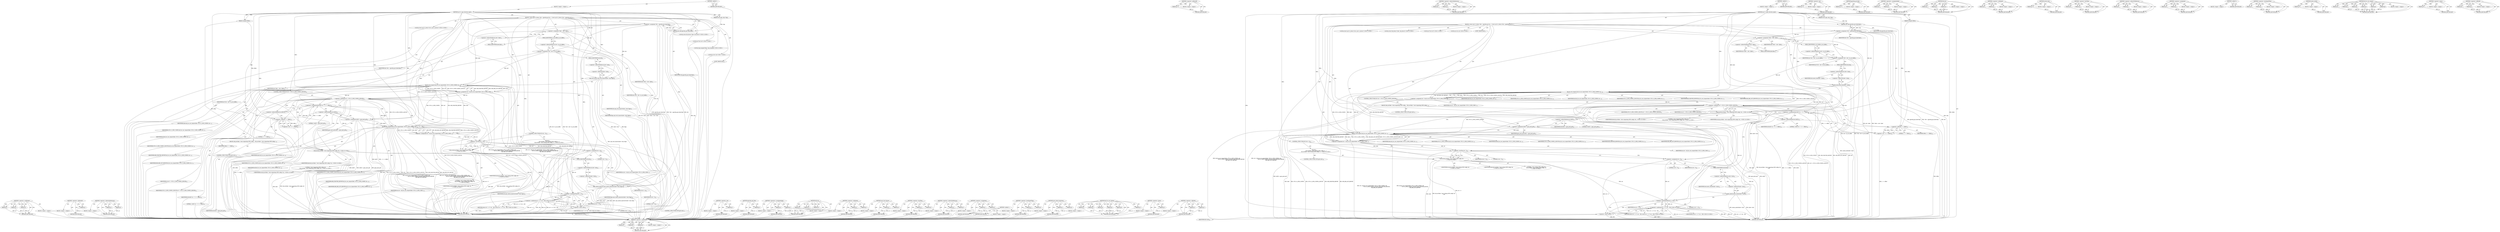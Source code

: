 digraph "&lt;operator&gt;.shiftLeft" {
vulnerable_211 [label=<(METHOD,&lt;operator&gt;.conditional)>];
vulnerable_212 [label=<(PARAM,p1)>];
vulnerable_213 [label=<(PARAM,p2)>];
vulnerable_214 [label=<(PARAM,p3)>];
vulnerable_215 [label=<(BLOCK,&lt;empty&gt;,&lt;empty&gt;)>];
vulnerable_216 [label=<(METHOD_RETURN,ANY)>];
vulnerable_158 [label=<(METHOD,&lt;operator&gt;.addressOf)>];
vulnerable_159 [label=<(PARAM,p1)>];
vulnerable_160 [label=<(BLOCK,&lt;empty&gt;,&lt;empty&gt;)>];
vulnerable_161 [label=<(METHOD_RETURN,ANY)>];
vulnerable_187 [label=<(METHOD,&lt;operator&gt;.indirectIndexAccess)>];
vulnerable_188 [label=<(PARAM,p1)>];
vulnerable_189 [label=<(PARAM,p2)>];
vulnerable_190 [label=<(BLOCK,&lt;empty&gt;,&lt;empty&gt;)>];
vulnerable_191 [label=<(METHOD_RETURN,ANY)>];
vulnerable_6 [label=<(METHOD,&lt;global&gt;)<SUB>1</SUB>>];
vulnerable_7 [label=<(BLOCK,&lt;empty&gt;,&lt;empty&gt;)<SUB>1</SUB>>];
vulnerable_8 [label=<(METHOD,cp2112_gpio_direction_input)<SUB>1</SUB>>];
vulnerable_9 [label=<(PARAM,struct gpio_chip *chip)<SUB>1</SUB>>];
vulnerable_10 [label=<(PARAM,unsigned offset)<SUB>1</SUB>>];
vulnerable_11 [label=<(BLOCK,{
 	struct cp2112_device *dev = gpiochip_get_da...,{
 	struct cp2112_device *dev = gpiochip_get_da...)<SUB>2</SUB>>];
vulnerable_12 [label="<(LOCAL,struct cp2112_device* dev: cp2112_device*)<SUB>3</SUB>>"];
vulnerable_13 [label=<(&lt;operator&gt;.assignment,*dev = gpiochip_get_data(chip))<SUB>3</SUB>>];
vulnerable_14 [label=<(IDENTIFIER,dev,*dev = gpiochip_get_data(chip))<SUB>3</SUB>>];
vulnerable_15 [label=<(gpiochip_get_data,gpiochip_get_data(chip))<SUB>3</SUB>>];
vulnerable_16 [label=<(IDENTIFIER,chip,gpiochip_get_data(chip))<SUB>3</SUB>>];
vulnerable_17 [label="<(LOCAL,struct hid_device* hdev: hid_device*)<SUB>4</SUB>>"];
vulnerable_18 [label=<(&lt;operator&gt;.assignment,*hdev = dev-&gt;hdev)<SUB>4</SUB>>];
vulnerable_19 [label=<(IDENTIFIER,hdev,*hdev = dev-&gt;hdev)<SUB>4</SUB>>];
vulnerable_20 [label=<(&lt;operator&gt;.indirectFieldAccess,dev-&gt;hdev)<SUB>4</SUB>>];
vulnerable_21 [label=<(IDENTIFIER,dev,*hdev = dev-&gt;hdev)<SUB>4</SUB>>];
vulnerable_22 [label=<(FIELD_IDENTIFIER,hdev,hdev)<SUB>4</SUB>>];
vulnerable_23 [label="<(LOCAL,u8* buf: u8*)<SUB>5</SUB>>"];
vulnerable_24 [label=<(&lt;operator&gt;.assignment,*buf = dev-&gt;in_out_buffer)<SUB>5</SUB>>];
vulnerable_25 [label=<(IDENTIFIER,buf,*buf = dev-&gt;in_out_buffer)<SUB>5</SUB>>];
vulnerable_26 [label=<(&lt;operator&gt;.indirectFieldAccess,dev-&gt;in_out_buffer)<SUB>5</SUB>>];
vulnerable_27 [label=<(IDENTIFIER,dev,*buf = dev-&gt;in_out_buffer)<SUB>5</SUB>>];
vulnerable_28 [label=<(FIELD_IDENTIFIER,in_out_buffer,in_out_buffer)<SUB>5</SUB>>];
vulnerable_29 [label="<(LOCAL,long unsigned flags: long unsigned)<SUB>6</SUB>>"];
vulnerable_30 [label="<(LOCAL,int ret: int)<SUB>7</SUB>>"];
vulnerable_31 [label=<(spin_lock_irqsave,spin_lock_irqsave(&amp;dev-&gt;lock, flags))<SUB>9</SUB>>];
vulnerable_32 [label=<(&lt;operator&gt;.addressOf,&amp;dev-&gt;lock)<SUB>9</SUB>>];
vulnerable_33 [label=<(&lt;operator&gt;.indirectFieldAccess,dev-&gt;lock)<SUB>9</SUB>>];
vulnerable_34 [label=<(IDENTIFIER,dev,spin_lock_irqsave(&amp;dev-&gt;lock, flags))<SUB>9</SUB>>];
vulnerable_35 [label=<(FIELD_IDENTIFIER,lock,lock)<SUB>9</SUB>>];
vulnerable_36 [label=<(IDENTIFIER,flags,spin_lock_irqsave(&amp;dev-&gt;lock, flags))<SUB>9</SUB>>];
vulnerable_37 [label=<(&lt;operator&gt;.assignment,ret = hid_hw_raw_request(hdev, CP2112_GPIO_CONF...)<SUB>11</SUB>>];
vulnerable_38 [label=<(IDENTIFIER,ret,ret = hid_hw_raw_request(hdev, CP2112_GPIO_CONF...)<SUB>11</SUB>>];
vulnerable_39 [label=<(hid_hw_raw_request,hid_hw_raw_request(hdev, CP2112_GPIO_CONFIG, bu...)<SUB>11</SUB>>];
vulnerable_40 [label=<(IDENTIFIER,hdev,hid_hw_raw_request(hdev, CP2112_GPIO_CONFIG, bu...)<SUB>11</SUB>>];
vulnerable_41 [label=<(IDENTIFIER,CP2112_GPIO_CONFIG,hid_hw_raw_request(hdev, CP2112_GPIO_CONFIG, bu...)<SUB>11</SUB>>];
vulnerable_42 [label=<(IDENTIFIER,buf,hid_hw_raw_request(hdev, CP2112_GPIO_CONFIG, bu...)<SUB>11</SUB>>];
vulnerable_43 [label=<(IDENTIFIER,CP2112_GPIO_CONFIG_LENGTH,hid_hw_raw_request(hdev, CP2112_GPIO_CONFIG, bu...)<SUB>12</SUB>>];
vulnerable_44 [label=<(IDENTIFIER,HID_FEATURE_REPORT,hid_hw_raw_request(hdev, CP2112_GPIO_CONFIG, bu...)<SUB>12</SUB>>];
vulnerable_45 [label=<(IDENTIFIER,HID_REQ_GET_REPORT,hid_hw_raw_request(hdev, CP2112_GPIO_CONFIG, bu...)<SUB>13</SUB>>];
vulnerable_46 [label=<(CONTROL_STRUCTURE,IF,if (ret != CP2112_GPIO_CONFIG_LENGTH))<SUB>14</SUB>>];
vulnerable_47 [label=<(&lt;operator&gt;.notEquals,ret != CP2112_GPIO_CONFIG_LENGTH)<SUB>14</SUB>>];
vulnerable_48 [label=<(IDENTIFIER,ret,ret != CP2112_GPIO_CONFIG_LENGTH)<SUB>14</SUB>>];
vulnerable_49 [label=<(IDENTIFIER,CP2112_GPIO_CONFIG_LENGTH,ret != CP2112_GPIO_CONFIG_LENGTH)<SUB>14</SUB>>];
vulnerable_50 [label=<(BLOCK,{
		hid_err(hdev, &quot;error requesting GPIO config...,{
		hid_err(hdev, &quot;error requesting GPIO config...)<SUB>14</SUB>>];
vulnerable_51 [label="<(hid_err,hid_err(hdev, &quot;error requesting GPIO config: %d...)<SUB>15</SUB>>"];
vulnerable_52 [label="<(IDENTIFIER,hdev,hid_err(hdev, &quot;error requesting GPIO config: %d...)<SUB>15</SUB>>"];
vulnerable_53 [label="<(LITERAL,&quot;error requesting GPIO config: %d\n&quot;,hid_err(hdev, &quot;error requesting GPIO config: %d...)<SUB>15</SUB>>"];
vulnerable_54 [label="<(IDENTIFIER,ret,hid_err(hdev, &quot;error requesting GPIO config: %d...)<SUB>15</SUB>>"];
vulnerable_55 [label=<(CONTROL_STRUCTURE,GOTO,goto exit;)<SUB>16</SUB>>];
vulnerable_56 [label=<(&lt;operators&gt;.assignmentAnd,buf[1] &amp;= ~(1 &lt;&lt; offset))<SUB>19</SUB>>];
vulnerable_57 [label=<(&lt;operator&gt;.indirectIndexAccess,buf[1])<SUB>19</SUB>>];
vulnerable_58 [label=<(IDENTIFIER,buf,buf[1] &amp;= ~(1 &lt;&lt; offset))<SUB>19</SUB>>];
vulnerable_59 [label=<(LITERAL,1,buf[1] &amp;= ~(1 &lt;&lt; offset))<SUB>19</SUB>>];
vulnerable_60 [label=<(&lt;operator&gt;.not,~(1 &lt;&lt; offset))<SUB>19</SUB>>];
vulnerable_61 [label=<(&lt;operator&gt;.shiftLeft,1 &lt;&lt; offset)<SUB>19</SUB>>];
vulnerable_62 [label=<(LITERAL,1,1 &lt;&lt; offset)<SUB>19</SUB>>];
vulnerable_63 [label=<(IDENTIFIER,offset,1 &lt;&lt; offset)<SUB>19</SUB>>];
vulnerable_64 [label=<(&lt;operator&gt;.assignment,buf[2] = gpio_push_pull)<SUB>20</SUB>>];
vulnerable_65 [label=<(&lt;operator&gt;.indirectIndexAccess,buf[2])<SUB>20</SUB>>];
vulnerable_66 [label=<(IDENTIFIER,buf,buf[2] = gpio_push_pull)<SUB>20</SUB>>];
vulnerable_67 [label=<(LITERAL,2,buf[2] = gpio_push_pull)<SUB>20</SUB>>];
vulnerable_68 [label=<(IDENTIFIER,gpio_push_pull,buf[2] = gpio_push_pull)<SUB>20</SUB>>];
vulnerable_69 [label=<(&lt;operator&gt;.assignment,ret = hid_hw_raw_request(hdev, CP2112_GPIO_CONF...)<SUB>22</SUB>>];
vulnerable_70 [label=<(IDENTIFIER,ret,ret = hid_hw_raw_request(hdev, CP2112_GPIO_CONF...)<SUB>22</SUB>>];
vulnerable_71 [label=<(hid_hw_raw_request,hid_hw_raw_request(hdev, CP2112_GPIO_CONFIG, bu...)<SUB>22</SUB>>];
vulnerable_72 [label=<(IDENTIFIER,hdev,hid_hw_raw_request(hdev, CP2112_GPIO_CONFIG, bu...)<SUB>22</SUB>>];
vulnerable_73 [label=<(IDENTIFIER,CP2112_GPIO_CONFIG,hid_hw_raw_request(hdev, CP2112_GPIO_CONFIG, bu...)<SUB>22</SUB>>];
vulnerable_74 [label=<(IDENTIFIER,buf,hid_hw_raw_request(hdev, CP2112_GPIO_CONFIG, bu...)<SUB>22</SUB>>];
vulnerable_75 [label=<(IDENTIFIER,CP2112_GPIO_CONFIG_LENGTH,hid_hw_raw_request(hdev, CP2112_GPIO_CONFIG, bu...)<SUB>23</SUB>>];
vulnerable_76 [label=<(IDENTIFIER,HID_FEATURE_REPORT,hid_hw_raw_request(hdev, CP2112_GPIO_CONFIG, bu...)<SUB>23</SUB>>];
vulnerable_77 [label=<(IDENTIFIER,HID_REQ_SET_REPORT,hid_hw_raw_request(hdev, CP2112_GPIO_CONFIG, bu...)<SUB>24</SUB>>];
vulnerable_78 [label=<(CONTROL_STRUCTURE,IF,if (ret &lt; 0))<SUB>25</SUB>>];
vulnerable_79 [label=<(&lt;operator&gt;.lessThan,ret &lt; 0)<SUB>25</SUB>>];
vulnerable_80 [label=<(IDENTIFIER,ret,ret &lt; 0)<SUB>25</SUB>>];
vulnerable_81 [label=<(LITERAL,0,ret &lt; 0)<SUB>25</SUB>>];
vulnerable_82 [label="<(BLOCK,{
		hid_err(hdev, &quot;error setting GPIO config: %...,{
		hid_err(hdev, &quot;error setting GPIO config: %...)<SUB>25</SUB>>"];
vulnerable_83 [label="<(hid_err,hid_err(hdev, &quot;error setting GPIO config: %d\n&quot;...)<SUB>26</SUB>>"];
vulnerable_84 [label="<(IDENTIFIER,hdev,hid_err(hdev, &quot;error setting GPIO config: %d\n&quot;...)<SUB>26</SUB>>"];
vulnerable_85 [label="<(LITERAL,&quot;error setting GPIO config: %d\n&quot;,hid_err(hdev, &quot;error setting GPIO config: %d\n&quot;...)<SUB>26</SUB>>"];
vulnerable_86 [label="<(IDENTIFIER,ret,hid_err(hdev, &quot;error setting GPIO config: %d\n&quot;...)<SUB>26</SUB>>"];
vulnerable_87 [label=<(CONTROL_STRUCTURE,GOTO,goto exit;)<SUB>27</SUB>>];
vulnerable_88 [label=<(&lt;operator&gt;.assignment,ret = 0)<SUB>30</SUB>>];
vulnerable_89 [label=<(IDENTIFIER,ret,ret = 0)<SUB>30</SUB>>];
vulnerable_90 [label=<(LITERAL,0,ret = 0)<SUB>30</SUB>>];
vulnerable_91 [label=<(JUMP_TARGET,exit)<SUB>32</SUB>>];
vulnerable_92 [label=<(spin_unlock_irqrestore,spin_unlock_irqrestore(&amp;dev-&gt;lock, flags))<SUB>33</SUB>>];
vulnerable_93 [label=<(&lt;operator&gt;.addressOf,&amp;dev-&gt;lock)<SUB>33</SUB>>];
vulnerable_94 [label=<(&lt;operator&gt;.indirectFieldAccess,dev-&gt;lock)<SUB>33</SUB>>];
vulnerable_95 [label=<(IDENTIFIER,dev,spin_unlock_irqrestore(&amp;dev-&gt;lock, flags))<SUB>33</SUB>>];
vulnerable_96 [label=<(FIELD_IDENTIFIER,lock,lock)<SUB>33</SUB>>];
vulnerable_97 [label=<(IDENTIFIER,flags,spin_unlock_irqrestore(&amp;dev-&gt;lock, flags))<SUB>33</SUB>>];
vulnerable_98 [label="<(RETURN,return ret &lt;= 0 ? ret : -EIO;,return ret &lt;= 0 ? ret : -EIO;)<SUB>34</SUB>>"];
vulnerable_99 [label="<(&lt;operator&gt;.conditional,ret &lt;= 0 ? ret : -EIO)<SUB>34</SUB>>"];
vulnerable_100 [label=<(&lt;operator&gt;.lessEqualsThan,ret &lt;= 0)<SUB>34</SUB>>];
vulnerable_101 [label=<(IDENTIFIER,ret,ret &lt;= 0)<SUB>34</SUB>>];
vulnerable_102 [label=<(LITERAL,0,ret &lt;= 0)<SUB>34</SUB>>];
vulnerable_103 [label="<(IDENTIFIER,ret,ret &lt;= 0 ? ret : -EIO)<SUB>34</SUB>>"];
vulnerable_104 [label=<(&lt;operator&gt;.minus,-EIO)<SUB>34</SUB>>];
vulnerable_105 [label=<(IDENTIFIER,EIO,-EIO)<SUB>34</SUB>>];
vulnerable_106 [label=<(METHOD_RETURN,int)<SUB>1</SUB>>];
vulnerable_108 [label=<(METHOD_RETURN,ANY)<SUB>1</SUB>>];
vulnerable_192 [label=<(METHOD,&lt;operator&gt;.not)>];
vulnerable_193 [label=<(PARAM,p1)>];
vulnerable_194 [label=<(BLOCK,&lt;empty&gt;,&lt;empty&gt;)>];
vulnerable_195 [label=<(METHOD_RETURN,ANY)>];
vulnerable_144 [label=<(METHOD,gpiochip_get_data)>];
vulnerable_145 [label=<(PARAM,p1)>];
vulnerable_146 [label=<(BLOCK,&lt;empty&gt;,&lt;empty&gt;)>];
vulnerable_147 [label=<(METHOD_RETURN,ANY)>];
vulnerable_182 [label=<(METHOD,&lt;operators&gt;.assignmentAnd)>];
vulnerable_183 [label=<(PARAM,p1)>];
vulnerable_184 [label=<(PARAM,p2)>];
vulnerable_185 [label=<(BLOCK,&lt;empty&gt;,&lt;empty&gt;)>];
vulnerable_186 [label=<(METHOD_RETURN,ANY)>];
vulnerable_176 [label=<(METHOD,hid_err)>];
vulnerable_177 [label=<(PARAM,p1)>];
vulnerable_178 [label=<(PARAM,p2)>];
vulnerable_179 [label=<(PARAM,p3)>];
vulnerable_180 [label=<(BLOCK,&lt;empty&gt;,&lt;empty&gt;)>];
vulnerable_181 [label=<(METHOD_RETURN,ANY)>];
vulnerable_171 [label=<(METHOD,&lt;operator&gt;.notEquals)>];
vulnerable_172 [label=<(PARAM,p1)>];
vulnerable_173 [label=<(PARAM,p2)>];
vulnerable_174 [label=<(BLOCK,&lt;empty&gt;,&lt;empty&gt;)>];
vulnerable_175 [label=<(METHOD_RETURN,ANY)>];
vulnerable_153 [label=<(METHOD,spin_lock_irqsave)>];
vulnerable_154 [label=<(PARAM,p1)>];
vulnerable_155 [label=<(PARAM,p2)>];
vulnerable_156 [label=<(BLOCK,&lt;empty&gt;,&lt;empty&gt;)>];
vulnerable_157 [label=<(METHOD_RETURN,ANY)>];
vulnerable_201 [label=<(METHOD,&lt;operator&gt;.lessThan)>];
vulnerable_202 [label=<(PARAM,p1)>];
vulnerable_203 [label=<(PARAM,p2)>];
vulnerable_204 [label=<(BLOCK,&lt;empty&gt;,&lt;empty&gt;)>];
vulnerable_205 [label=<(METHOD_RETURN,ANY)>];
vulnerable_148 [label=<(METHOD,&lt;operator&gt;.indirectFieldAccess)>];
vulnerable_149 [label=<(PARAM,p1)>];
vulnerable_150 [label=<(PARAM,p2)>];
vulnerable_151 [label=<(BLOCK,&lt;empty&gt;,&lt;empty&gt;)>];
vulnerable_152 [label=<(METHOD_RETURN,ANY)>];
vulnerable_139 [label=<(METHOD,&lt;operator&gt;.assignment)>];
vulnerable_140 [label=<(PARAM,p1)>];
vulnerable_141 [label=<(PARAM,p2)>];
vulnerable_142 [label=<(BLOCK,&lt;empty&gt;,&lt;empty&gt;)>];
vulnerable_143 [label=<(METHOD_RETURN,ANY)>];
vulnerable_133 [label=<(METHOD,&lt;global&gt;)<SUB>1</SUB>>];
vulnerable_134 [label=<(BLOCK,&lt;empty&gt;,&lt;empty&gt;)>];
vulnerable_135 [label=<(METHOD_RETURN,ANY)>];
vulnerable_217 [label=<(METHOD,&lt;operator&gt;.lessEqualsThan)>];
vulnerable_218 [label=<(PARAM,p1)>];
vulnerable_219 [label=<(PARAM,p2)>];
vulnerable_220 [label=<(BLOCK,&lt;empty&gt;,&lt;empty&gt;)>];
vulnerable_221 [label=<(METHOD_RETURN,ANY)>];
vulnerable_206 [label=<(METHOD,spin_unlock_irqrestore)>];
vulnerable_207 [label=<(PARAM,p1)>];
vulnerable_208 [label=<(PARAM,p2)>];
vulnerable_209 [label=<(BLOCK,&lt;empty&gt;,&lt;empty&gt;)>];
vulnerable_210 [label=<(METHOD_RETURN,ANY)>];
vulnerable_162 [label=<(METHOD,hid_hw_raw_request)>];
vulnerable_163 [label=<(PARAM,p1)>];
vulnerable_164 [label=<(PARAM,p2)>];
vulnerable_165 [label=<(PARAM,p3)>];
vulnerable_166 [label=<(PARAM,p4)>];
vulnerable_167 [label=<(PARAM,p5)>];
vulnerable_168 [label=<(PARAM,p6)>];
vulnerable_169 [label=<(BLOCK,&lt;empty&gt;,&lt;empty&gt;)>];
vulnerable_170 [label=<(METHOD_RETURN,ANY)>];
vulnerable_222 [label=<(METHOD,&lt;operator&gt;.minus)>];
vulnerable_223 [label=<(PARAM,p1)>];
vulnerable_224 [label=<(BLOCK,&lt;empty&gt;,&lt;empty&gt;)>];
vulnerable_225 [label=<(METHOD_RETURN,ANY)>];
vulnerable_196 [label=<(METHOD,&lt;operator&gt;.shiftLeft)>];
vulnerable_197 [label=<(PARAM,p1)>];
vulnerable_198 [label=<(PARAM,p2)>];
vulnerable_199 [label=<(BLOCK,&lt;empty&gt;,&lt;empty&gt;)>];
vulnerable_200 [label=<(METHOD_RETURN,ANY)>];
fixed_204 [label=<(METHOD,&lt;operator&gt;.conditional)>];
fixed_205 [label=<(PARAM,p1)>];
fixed_206 [label=<(PARAM,p2)>];
fixed_207 [label=<(PARAM,p3)>];
fixed_208 [label=<(BLOCK,&lt;empty&gt;,&lt;empty&gt;)>];
fixed_209 [label=<(METHOD_RETURN,ANY)>];
fixed_152 [label=<(METHOD,&lt;operator&gt;.addressOf)>];
fixed_153 [label=<(PARAM,p1)>];
fixed_154 [label=<(BLOCK,&lt;empty&gt;,&lt;empty&gt;)>];
fixed_155 [label=<(METHOD_RETURN,ANY)>];
fixed_181 [label=<(METHOD,&lt;operator&gt;.indirectIndexAccess)>];
fixed_182 [label=<(PARAM,p1)>];
fixed_183 [label=<(PARAM,p2)>];
fixed_184 [label=<(BLOCK,&lt;empty&gt;,&lt;empty&gt;)>];
fixed_185 [label=<(METHOD_RETURN,ANY)>];
fixed_6 [label=<(METHOD,&lt;global&gt;)<SUB>1</SUB>>];
fixed_7 [label=<(BLOCK,&lt;empty&gt;,&lt;empty&gt;)<SUB>1</SUB>>];
fixed_8 [label=<(METHOD,cp2112_gpio_direction_input)<SUB>1</SUB>>];
fixed_9 [label=<(PARAM,struct gpio_chip *chip)<SUB>1</SUB>>];
fixed_10 [label=<(PARAM,unsigned offset)<SUB>1</SUB>>];
fixed_11 [label=<(BLOCK,{
 	struct cp2112_device *dev = gpiochip_get_da...,{
 	struct cp2112_device *dev = gpiochip_get_da...)<SUB>2</SUB>>];
fixed_12 [label="<(LOCAL,struct cp2112_device* dev: cp2112_device*)<SUB>3</SUB>>"];
fixed_13 [label=<(&lt;operator&gt;.assignment,*dev = gpiochip_get_data(chip))<SUB>3</SUB>>];
fixed_14 [label=<(IDENTIFIER,dev,*dev = gpiochip_get_data(chip))<SUB>3</SUB>>];
fixed_15 [label=<(gpiochip_get_data,gpiochip_get_data(chip))<SUB>3</SUB>>];
fixed_16 [label=<(IDENTIFIER,chip,gpiochip_get_data(chip))<SUB>3</SUB>>];
fixed_17 [label="<(LOCAL,struct hid_device* hdev: hid_device*)<SUB>4</SUB>>"];
fixed_18 [label=<(&lt;operator&gt;.assignment,*hdev = dev-&gt;hdev)<SUB>4</SUB>>];
fixed_19 [label=<(IDENTIFIER,hdev,*hdev = dev-&gt;hdev)<SUB>4</SUB>>];
fixed_20 [label=<(&lt;operator&gt;.indirectFieldAccess,dev-&gt;hdev)<SUB>4</SUB>>];
fixed_21 [label=<(IDENTIFIER,dev,*hdev = dev-&gt;hdev)<SUB>4</SUB>>];
fixed_22 [label=<(FIELD_IDENTIFIER,hdev,hdev)<SUB>4</SUB>>];
fixed_23 [label="<(LOCAL,u8* buf: u8*)<SUB>5</SUB>>"];
fixed_24 [label=<(&lt;operator&gt;.assignment,*buf = dev-&gt;in_out_buffer)<SUB>5</SUB>>];
fixed_25 [label=<(IDENTIFIER,buf,*buf = dev-&gt;in_out_buffer)<SUB>5</SUB>>];
fixed_26 [label=<(&lt;operator&gt;.indirectFieldAccess,dev-&gt;in_out_buffer)<SUB>5</SUB>>];
fixed_27 [label=<(IDENTIFIER,dev,*buf = dev-&gt;in_out_buffer)<SUB>5</SUB>>];
fixed_28 [label=<(FIELD_IDENTIFIER,in_out_buffer,in_out_buffer)<SUB>5</SUB>>];
fixed_29 [label="<(LOCAL,int ret: int)<SUB>6</SUB>>"];
fixed_30 [label=<(mutex_lock,mutex_lock(&amp;dev-&gt;lock))<SUB>8</SUB>>];
fixed_31 [label=<(&lt;operator&gt;.addressOf,&amp;dev-&gt;lock)<SUB>8</SUB>>];
fixed_32 [label=<(&lt;operator&gt;.indirectFieldAccess,dev-&gt;lock)<SUB>8</SUB>>];
fixed_33 [label=<(IDENTIFIER,dev,mutex_lock(&amp;dev-&gt;lock))<SUB>8</SUB>>];
fixed_34 [label=<(FIELD_IDENTIFIER,lock,lock)<SUB>8</SUB>>];
fixed_35 [label=<(&lt;operator&gt;.assignment,ret = hid_hw_raw_request(hdev, CP2112_GPIO_CONF...)<SUB>10</SUB>>];
fixed_36 [label=<(IDENTIFIER,ret,ret = hid_hw_raw_request(hdev, CP2112_GPIO_CONF...)<SUB>10</SUB>>];
fixed_37 [label=<(hid_hw_raw_request,hid_hw_raw_request(hdev, CP2112_GPIO_CONFIG, bu...)<SUB>10</SUB>>];
fixed_38 [label=<(IDENTIFIER,hdev,hid_hw_raw_request(hdev, CP2112_GPIO_CONFIG, bu...)<SUB>10</SUB>>];
fixed_39 [label=<(IDENTIFIER,CP2112_GPIO_CONFIG,hid_hw_raw_request(hdev, CP2112_GPIO_CONFIG, bu...)<SUB>10</SUB>>];
fixed_40 [label=<(IDENTIFIER,buf,hid_hw_raw_request(hdev, CP2112_GPIO_CONFIG, bu...)<SUB>10</SUB>>];
fixed_41 [label=<(IDENTIFIER,CP2112_GPIO_CONFIG_LENGTH,hid_hw_raw_request(hdev, CP2112_GPIO_CONFIG, bu...)<SUB>11</SUB>>];
fixed_42 [label=<(IDENTIFIER,HID_FEATURE_REPORT,hid_hw_raw_request(hdev, CP2112_GPIO_CONFIG, bu...)<SUB>11</SUB>>];
fixed_43 [label=<(IDENTIFIER,HID_REQ_GET_REPORT,hid_hw_raw_request(hdev, CP2112_GPIO_CONFIG, bu...)<SUB>12</SUB>>];
fixed_44 [label=<(CONTROL_STRUCTURE,IF,if (ret != CP2112_GPIO_CONFIG_LENGTH))<SUB>13</SUB>>];
fixed_45 [label=<(&lt;operator&gt;.notEquals,ret != CP2112_GPIO_CONFIG_LENGTH)<SUB>13</SUB>>];
fixed_46 [label=<(IDENTIFIER,ret,ret != CP2112_GPIO_CONFIG_LENGTH)<SUB>13</SUB>>];
fixed_47 [label=<(IDENTIFIER,CP2112_GPIO_CONFIG_LENGTH,ret != CP2112_GPIO_CONFIG_LENGTH)<SUB>13</SUB>>];
fixed_48 [label=<(BLOCK,{
		hid_err(hdev, &quot;error requesting GPIO config...,{
		hid_err(hdev, &quot;error requesting GPIO config...)<SUB>13</SUB>>];
fixed_49 [label="<(hid_err,hid_err(hdev, &quot;error requesting GPIO config: %d...)<SUB>14</SUB>>"];
fixed_50 [label="<(IDENTIFIER,hdev,hid_err(hdev, &quot;error requesting GPIO config: %d...)<SUB>14</SUB>>"];
fixed_51 [label="<(LITERAL,&quot;error requesting GPIO config: %d\n&quot;,hid_err(hdev, &quot;error requesting GPIO config: %d...)<SUB>14</SUB>>"];
fixed_52 [label="<(IDENTIFIER,ret,hid_err(hdev, &quot;error requesting GPIO config: %d...)<SUB>14</SUB>>"];
fixed_53 [label=<(CONTROL_STRUCTURE,GOTO,goto exit;)<SUB>15</SUB>>];
fixed_54 [label=<(&lt;operators&gt;.assignmentAnd,buf[1] &amp;= ~(1 &lt;&lt; offset))<SUB>18</SUB>>];
fixed_55 [label=<(&lt;operator&gt;.indirectIndexAccess,buf[1])<SUB>18</SUB>>];
fixed_56 [label=<(IDENTIFIER,buf,buf[1] &amp;= ~(1 &lt;&lt; offset))<SUB>18</SUB>>];
fixed_57 [label=<(LITERAL,1,buf[1] &amp;= ~(1 &lt;&lt; offset))<SUB>18</SUB>>];
fixed_58 [label=<(&lt;operator&gt;.not,~(1 &lt;&lt; offset))<SUB>18</SUB>>];
fixed_59 [label=<(&lt;operator&gt;.shiftLeft,1 &lt;&lt; offset)<SUB>18</SUB>>];
fixed_60 [label=<(LITERAL,1,1 &lt;&lt; offset)<SUB>18</SUB>>];
fixed_61 [label=<(IDENTIFIER,offset,1 &lt;&lt; offset)<SUB>18</SUB>>];
fixed_62 [label=<(&lt;operator&gt;.assignment,buf[2] = gpio_push_pull)<SUB>19</SUB>>];
fixed_63 [label=<(&lt;operator&gt;.indirectIndexAccess,buf[2])<SUB>19</SUB>>];
fixed_64 [label=<(IDENTIFIER,buf,buf[2] = gpio_push_pull)<SUB>19</SUB>>];
fixed_65 [label=<(LITERAL,2,buf[2] = gpio_push_pull)<SUB>19</SUB>>];
fixed_66 [label=<(IDENTIFIER,gpio_push_pull,buf[2] = gpio_push_pull)<SUB>19</SUB>>];
fixed_67 [label=<(&lt;operator&gt;.assignment,ret = hid_hw_raw_request(hdev, CP2112_GPIO_CONF...)<SUB>21</SUB>>];
fixed_68 [label=<(IDENTIFIER,ret,ret = hid_hw_raw_request(hdev, CP2112_GPIO_CONF...)<SUB>21</SUB>>];
fixed_69 [label=<(hid_hw_raw_request,hid_hw_raw_request(hdev, CP2112_GPIO_CONFIG, bu...)<SUB>21</SUB>>];
fixed_70 [label=<(IDENTIFIER,hdev,hid_hw_raw_request(hdev, CP2112_GPIO_CONFIG, bu...)<SUB>21</SUB>>];
fixed_71 [label=<(IDENTIFIER,CP2112_GPIO_CONFIG,hid_hw_raw_request(hdev, CP2112_GPIO_CONFIG, bu...)<SUB>21</SUB>>];
fixed_72 [label=<(IDENTIFIER,buf,hid_hw_raw_request(hdev, CP2112_GPIO_CONFIG, bu...)<SUB>21</SUB>>];
fixed_73 [label=<(IDENTIFIER,CP2112_GPIO_CONFIG_LENGTH,hid_hw_raw_request(hdev, CP2112_GPIO_CONFIG, bu...)<SUB>22</SUB>>];
fixed_74 [label=<(IDENTIFIER,HID_FEATURE_REPORT,hid_hw_raw_request(hdev, CP2112_GPIO_CONFIG, bu...)<SUB>22</SUB>>];
fixed_75 [label=<(IDENTIFIER,HID_REQ_SET_REPORT,hid_hw_raw_request(hdev, CP2112_GPIO_CONFIG, bu...)<SUB>23</SUB>>];
fixed_76 [label=<(CONTROL_STRUCTURE,IF,if (ret &lt; 0))<SUB>24</SUB>>];
fixed_77 [label=<(&lt;operator&gt;.lessThan,ret &lt; 0)<SUB>24</SUB>>];
fixed_78 [label=<(IDENTIFIER,ret,ret &lt; 0)<SUB>24</SUB>>];
fixed_79 [label=<(LITERAL,0,ret &lt; 0)<SUB>24</SUB>>];
fixed_80 [label="<(BLOCK,{
		hid_err(hdev, &quot;error setting GPIO config: %...,{
		hid_err(hdev, &quot;error setting GPIO config: %...)<SUB>24</SUB>>"];
fixed_81 [label="<(hid_err,hid_err(hdev, &quot;error setting GPIO config: %d\n&quot;...)<SUB>25</SUB>>"];
fixed_82 [label="<(IDENTIFIER,hdev,hid_err(hdev, &quot;error setting GPIO config: %d\n&quot;...)<SUB>25</SUB>>"];
fixed_83 [label="<(LITERAL,&quot;error setting GPIO config: %d\n&quot;,hid_err(hdev, &quot;error setting GPIO config: %d\n&quot;...)<SUB>25</SUB>>"];
fixed_84 [label="<(IDENTIFIER,ret,hid_err(hdev, &quot;error setting GPIO config: %d\n&quot;...)<SUB>25</SUB>>"];
fixed_85 [label=<(CONTROL_STRUCTURE,GOTO,goto exit;)<SUB>26</SUB>>];
fixed_86 [label=<(&lt;operator&gt;.assignment,ret = 0)<SUB>29</SUB>>];
fixed_87 [label=<(IDENTIFIER,ret,ret = 0)<SUB>29</SUB>>];
fixed_88 [label=<(LITERAL,0,ret = 0)<SUB>29</SUB>>];
fixed_89 [label=<(JUMP_TARGET,exit)<SUB>31</SUB>>];
fixed_90 [label=<(mutex_unlock,mutex_unlock(&amp;dev-&gt;lock))<SUB>32</SUB>>];
fixed_91 [label=<(&lt;operator&gt;.addressOf,&amp;dev-&gt;lock)<SUB>32</SUB>>];
fixed_92 [label=<(&lt;operator&gt;.indirectFieldAccess,dev-&gt;lock)<SUB>32</SUB>>];
fixed_93 [label=<(IDENTIFIER,dev,mutex_unlock(&amp;dev-&gt;lock))<SUB>32</SUB>>];
fixed_94 [label=<(FIELD_IDENTIFIER,lock,lock)<SUB>32</SUB>>];
fixed_95 [label="<(RETURN,return ret &lt;= 0 ? ret : -EIO;,return ret &lt;= 0 ? ret : -EIO;)<SUB>33</SUB>>"];
fixed_96 [label="<(&lt;operator&gt;.conditional,ret &lt;= 0 ? ret : -EIO)<SUB>33</SUB>>"];
fixed_97 [label=<(&lt;operator&gt;.lessEqualsThan,ret &lt;= 0)<SUB>33</SUB>>];
fixed_98 [label=<(IDENTIFIER,ret,ret &lt;= 0)<SUB>33</SUB>>];
fixed_99 [label=<(LITERAL,0,ret &lt;= 0)<SUB>33</SUB>>];
fixed_100 [label="<(IDENTIFIER,ret,ret &lt;= 0 ? ret : -EIO)<SUB>33</SUB>>"];
fixed_101 [label=<(&lt;operator&gt;.minus,-EIO)<SUB>33</SUB>>];
fixed_102 [label=<(IDENTIFIER,EIO,-EIO)<SUB>33</SUB>>];
fixed_103 [label=<(METHOD_RETURN,int)<SUB>1</SUB>>];
fixed_105 [label=<(METHOD_RETURN,ANY)<SUB>1</SUB>>];
fixed_186 [label=<(METHOD,&lt;operator&gt;.not)>];
fixed_187 [label=<(PARAM,p1)>];
fixed_188 [label=<(BLOCK,&lt;empty&gt;,&lt;empty&gt;)>];
fixed_189 [label=<(METHOD_RETURN,ANY)>];
fixed_139 [label=<(METHOD,gpiochip_get_data)>];
fixed_140 [label=<(PARAM,p1)>];
fixed_141 [label=<(BLOCK,&lt;empty&gt;,&lt;empty&gt;)>];
fixed_142 [label=<(METHOD_RETURN,ANY)>];
fixed_176 [label=<(METHOD,&lt;operators&gt;.assignmentAnd)>];
fixed_177 [label=<(PARAM,p1)>];
fixed_178 [label=<(PARAM,p2)>];
fixed_179 [label=<(BLOCK,&lt;empty&gt;,&lt;empty&gt;)>];
fixed_180 [label=<(METHOD_RETURN,ANY)>];
fixed_170 [label=<(METHOD,hid_err)>];
fixed_171 [label=<(PARAM,p1)>];
fixed_172 [label=<(PARAM,p2)>];
fixed_173 [label=<(PARAM,p3)>];
fixed_174 [label=<(BLOCK,&lt;empty&gt;,&lt;empty&gt;)>];
fixed_175 [label=<(METHOD_RETURN,ANY)>];
fixed_165 [label=<(METHOD,&lt;operator&gt;.notEquals)>];
fixed_166 [label=<(PARAM,p1)>];
fixed_167 [label=<(PARAM,p2)>];
fixed_168 [label=<(BLOCK,&lt;empty&gt;,&lt;empty&gt;)>];
fixed_169 [label=<(METHOD_RETURN,ANY)>];
fixed_148 [label=<(METHOD,mutex_lock)>];
fixed_149 [label=<(PARAM,p1)>];
fixed_150 [label=<(BLOCK,&lt;empty&gt;,&lt;empty&gt;)>];
fixed_151 [label=<(METHOD_RETURN,ANY)>];
fixed_195 [label=<(METHOD,&lt;operator&gt;.lessThan)>];
fixed_196 [label=<(PARAM,p1)>];
fixed_197 [label=<(PARAM,p2)>];
fixed_198 [label=<(BLOCK,&lt;empty&gt;,&lt;empty&gt;)>];
fixed_199 [label=<(METHOD_RETURN,ANY)>];
fixed_143 [label=<(METHOD,&lt;operator&gt;.indirectFieldAccess)>];
fixed_144 [label=<(PARAM,p1)>];
fixed_145 [label=<(PARAM,p2)>];
fixed_146 [label=<(BLOCK,&lt;empty&gt;,&lt;empty&gt;)>];
fixed_147 [label=<(METHOD_RETURN,ANY)>];
fixed_134 [label=<(METHOD,&lt;operator&gt;.assignment)>];
fixed_135 [label=<(PARAM,p1)>];
fixed_136 [label=<(PARAM,p2)>];
fixed_137 [label=<(BLOCK,&lt;empty&gt;,&lt;empty&gt;)>];
fixed_138 [label=<(METHOD_RETURN,ANY)>];
fixed_128 [label=<(METHOD,&lt;global&gt;)<SUB>1</SUB>>];
fixed_129 [label=<(BLOCK,&lt;empty&gt;,&lt;empty&gt;)>];
fixed_130 [label=<(METHOD_RETURN,ANY)>];
fixed_210 [label=<(METHOD,&lt;operator&gt;.lessEqualsThan)>];
fixed_211 [label=<(PARAM,p1)>];
fixed_212 [label=<(PARAM,p2)>];
fixed_213 [label=<(BLOCK,&lt;empty&gt;,&lt;empty&gt;)>];
fixed_214 [label=<(METHOD_RETURN,ANY)>];
fixed_200 [label=<(METHOD,mutex_unlock)>];
fixed_201 [label=<(PARAM,p1)>];
fixed_202 [label=<(BLOCK,&lt;empty&gt;,&lt;empty&gt;)>];
fixed_203 [label=<(METHOD_RETURN,ANY)>];
fixed_156 [label=<(METHOD,hid_hw_raw_request)>];
fixed_157 [label=<(PARAM,p1)>];
fixed_158 [label=<(PARAM,p2)>];
fixed_159 [label=<(PARAM,p3)>];
fixed_160 [label=<(PARAM,p4)>];
fixed_161 [label=<(PARAM,p5)>];
fixed_162 [label=<(PARAM,p6)>];
fixed_163 [label=<(BLOCK,&lt;empty&gt;,&lt;empty&gt;)>];
fixed_164 [label=<(METHOD_RETURN,ANY)>];
fixed_215 [label=<(METHOD,&lt;operator&gt;.minus)>];
fixed_216 [label=<(PARAM,p1)>];
fixed_217 [label=<(BLOCK,&lt;empty&gt;,&lt;empty&gt;)>];
fixed_218 [label=<(METHOD_RETURN,ANY)>];
fixed_190 [label=<(METHOD,&lt;operator&gt;.shiftLeft)>];
fixed_191 [label=<(PARAM,p1)>];
fixed_192 [label=<(PARAM,p2)>];
fixed_193 [label=<(BLOCK,&lt;empty&gt;,&lt;empty&gt;)>];
fixed_194 [label=<(METHOD_RETURN,ANY)>];
vulnerable_211 -> vulnerable_212  [key=0, label="AST: "];
vulnerable_211 -> vulnerable_212  [key=1, label="DDG: "];
vulnerable_211 -> vulnerable_215  [key=0, label="AST: "];
vulnerable_211 -> vulnerable_213  [key=0, label="AST: "];
vulnerable_211 -> vulnerable_213  [key=1, label="DDG: "];
vulnerable_211 -> vulnerable_216  [key=0, label="AST: "];
vulnerable_211 -> vulnerable_216  [key=1, label="CFG: "];
vulnerable_211 -> vulnerable_214  [key=0, label="AST: "];
vulnerable_211 -> vulnerable_214  [key=1, label="DDG: "];
vulnerable_212 -> vulnerable_216  [key=0, label="DDG: p1"];
vulnerable_213 -> vulnerable_216  [key=0, label="DDG: p2"];
vulnerable_214 -> vulnerable_216  [key=0, label="DDG: p3"];
vulnerable_215 -> fixed_204  [key=0];
vulnerable_216 -> fixed_204  [key=0];
vulnerable_158 -> vulnerable_159  [key=0, label="AST: "];
vulnerable_158 -> vulnerable_159  [key=1, label="DDG: "];
vulnerable_158 -> vulnerable_160  [key=0, label="AST: "];
vulnerable_158 -> vulnerable_161  [key=0, label="AST: "];
vulnerable_158 -> vulnerable_161  [key=1, label="CFG: "];
vulnerable_159 -> vulnerable_161  [key=0, label="DDG: p1"];
vulnerable_160 -> fixed_204  [key=0];
vulnerable_161 -> fixed_204  [key=0];
vulnerable_187 -> vulnerable_188  [key=0, label="AST: "];
vulnerable_187 -> vulnerable_188  [key=1, label="DDG: "];
vulnerable_187 -> vulnerable_190  [key=0, label="AST: "];
vulnerable_187 -> vulnerable_189  [key=0, label="AST: "];
vulnerable_187 -> vulnerable_189  [key=1, label="DDG: "];
vulnerable_187 -> vulnerable_191  [key=0, label="AST: "];
vulnerable_187 -> vulnerable_191  [key=1, label="CFG: "];
vulnerable_188 -> vulnerable_191  [key=0, label="DDG: p1"];
vulnerable_189 -> vulnerable_191  [key=0, label="DDG: p2"];
vulnerable_190 -> fixed_204  [key=0];
vulnerable_191 -> fixed_204  [key=0];
vulnerable_6 -> vulnerable_7  [key=0, label="AST: "];
vulnerable_6 -> vulnerable_108  [key=0, label="AST: "];
vulnerable_6 -> vulnerable_108  [key=1, label="CFG: "];
vulnerable_7 -> vulnerable_8  [key=0, label="AST: "];
vulnerable_8 -> vulnerable_9  [key=0, label="AST: "];
vulnerable_8 -> vulnerable_9  [key=1, label="DDG: "];
vulnerable_8 -> vulnerable_10  [key=0, label="AST: "];
vulnerable_8 -> vulnerable_10  [key=1, label="DDG: "];
vulnerable_8 -> vulnerable_11  [key=0, label="AST: "];
vulnerable_8 -> vulnerable_106  [key=0, label="AST: "];
vulnerable_8 -> vulnerable_15  [key=0, label="CFG: "];
vulnerable_8 -> vulnerable_15  [key=1, label="DDG: "];
vulnerable_8 -> vulnerable_64  [key=0, label="DDG: "];
vulnerable_8 -> vulnerable_88  [key=0, label="DDG: "];
vulnerable_8 -> vulnerable_31  [key=0, label="DDG: "];
vulnerable_8 -> vulnerable_92  [key=0, label="DDG: "];
vulnerable_8 -> vulnerable_99  [key=0, label="DDG: "];
vulnerable_8 -> vulnerable_39  [key=0, label="DDG: "];
vulnerable_8 -> vulnerable_47  [key=0, label="DDG: "];
vulnerable_8 -> vulnerable_71  [key=0, label="DDG: "];
vulnerable_8 -> vulnerable_79  [key=0, label="DDG: "];
vulnerable_8 -> vulnerable_51  [key=0, label="DDG: "];
vulnerable_8 -> vulnerable_61  [key=0, label="DDG: "];
vulnerable_8 -> vulnerable_83  [key=0, label="DDG: "];
vulnerable_8 -> vulnerable_100  [key=0, label="DDG: "];
vulnerable_8 -> vulnerable_104  [key=0, label="DDG: "];
vulnerable_9 -> vulnerable_15  [key=0, label="DDG: chip"];
vulnerable_10 -> vulnerable_106  [key=0, label="DDG: offset"];
vulnerable_10 -> vulnerable_61  [key=0, label="DDG: offset"];
vulnerable_11 -> vulnerable_12  [key=0, label="AST: "];
vulnerable_11 -> vulnerable_13  [key=0, label="AST: "];
vulnerable_11 -> vulnerable_17  [key=0, label="AST: "];
vulnerable_11 -> vulnerable_18  [key=0, label="AST: "];
vulnerable_11 -> vulnerable_23  [key=0, label="AST: "];
vulnerable_11 -> vulnerable_24  [key=0, label="AST: "];
vulnerable_11 -> vulnerable_29  [key=0, label="AST: "];
vulnerable_11 -> vulnerable_30  [key=0, label="AST: "];
vulnerable_11 -> vulnerable_31  [key=0, label="AST: "];
vulnerable_11 -> vulnerable_37  [key=0, label="AST: "];
vulnerable_11 -> vulnerable_46  [key=0, label="AST: "];
vulnerable_11 -> vulnerable_56  [key=0, label="AST: "];
vulnerable_11 -> vulnerable_64  [key=0, label="AST: "];
vulnerable_11 -> vulnerable_69  [key=0, label="AST: "];
vulnerable_11 -> vulnerable_78  [key=0, label="AST: "];
vulnerable_11 -> vulnerable_88  [key=0, label="AST: "];
vulnerable_11 -> vulnerable_91  [key=0, label="AST: "];
vulnerable_11 -> vulnerable_92  [key=0, label="AST: "];
vulnerable_11 -> vulnerable_98  [key=0, label="AST: "];
vulnerable_12 -> fixed_204  [key=0];
vulnerable_13 -> vulnerable_14  [key=0, label="AST: "];
vulnerable_13 -> vulnerable_15  [key=0, label="AST: "];
vulnerable_13 -> vulnerable_22  [key=0, label="CFG: "];
vulnerable_13 -> vulnerable_106  [key=0, label="DDG: dev"];
vulnerable_13 -> vulnerable_106  [key=1, label="DDG: gpiochip_get_data(chip)"];
vulnerable_13 -> vulnerable_106  [key=2, label="DDG: *dev = gpiochip_get_data(chip)"];
vulnerable_13 -> vulnerable_18  [key=0, label="DDG: dev"];
vulnerable_13 -> vulnerable_24  [key=0, label="DDG: dev"];
vulnerable_13 -> vulnerable_31  [key=0, label="DDG: dev"];
vulnerable_13 -> vulnerable_92  [key=0, label="DDG: dev"];
vulnerable_14 -> fixed_204  [key=0];
vulnerable_15 -> vulnerable_16  [key=0, label="AST: "];
vulnerable_15 -> vulnerable_13  [key=0, label="CFG: "];
vulnerable_15 -> vulnerable_13  [key=1, label="DDG: chip"];
vulnerable_15 -> vulnerable_106  [key=0, label="DDG: chip"];
vulnerable_16 -> fixed_204  [key=0];
vulnerable_17 -> fixed_204  [key=0];
vulnerable_18 -> vulnerable_19  [key=0, label="AST: "];
vulnerable_18 -> vulnerable_20  [key=0, label="AST: "];
vulnerable_18 -> vulnerable_28  [key=0, label="CFG: "];
vulnerable_18 -> vulnerable_106  [key=0, label="DDG: dev-&gt;hdev"];
vulnerable_18 -> vulnerable_106  [key=1, label="DDG: *hdev = dev-&gt;hdev"];
vulnerable_18 -> vulnerable_39  [key=0, label="DDG: hdev"];
vulnerable_19 -> fixed_204  [key=0];
vulnerable_20 -> vulnerable_21  [key=0, label="AST: "];
vulnerable_20 -> vulnerable_22  [key=0, label="AST: "];
vulnerable_20 -> vulnerable_18  [key=0, label="CFG: "];
vulnerable_21 -> fixed_204  [key=0];
vulnerable_22 -> vulnerable_20  [key=0, label="CFG: "];
vulnerable_23 -> fixed_204  [key=0];
vulnerable_24 -> vulnerable_25  [key=0, label="AST: "];
vulnerable_24 -> vulnerable_26  [key=0, label="AST: "];
vulnerable_24 -> vulnerable_35  [key=0, label="CFG: "];
vulnerable_24 -> vulnerable_106  [key=0, label="DDG: dev-&gt;in_out_buffer"];
vulnerable_24 -> vulnerable_106  [key=1, label="DDG: *buf = dev-&gt;in_out_buffer"];
vulnerable_24 -> vulnerable_39  [key=0, label="DDG: buf"];
vulnerable_25 -> fixed_204  [key=0];
vulnerable_26 -> vulnerable_27  [key=0, label="AST: "];
vulnerable_26 -> vulnerable_28  [key=0, label="AST: "];
vulnerable_26 -> vulnerable_24  [key=0, label="CFG: "];
vulnerable_27 -> fixed_204  [key=0];
vulnerable_28 -> vulnerable_26  [key=0, label="CFG: "];
vulnerable_29 -> fixed_204  [key=0];
vulnerable_30 -> fixed_204  [key=0];
vulnerable_31 -> vulnerable_32  [key=0, label="AST: "];
vulnerable_31 -> vulnerable_36  [key=0, label="AST: "];
vulnerable_31 -> vulnerable_39  [key=0, label="CFG: "];
vulnerable_31 -> vulnerable_106  [key=0, label="DDG: spin_lock_irqsave(&amp;dev-&gt;lock, flags)"];
vulnerable_31 -> vulnerable_92  [key=0, label="DDG: &amp;dev-&gt;lock"];
vulnerable_31 -> vulnerable_92  [key=1, label="DDG: flags"];
vulnerable_32 -> vulnerable_33  [key=0, label="AST: "];
vulnerable_32 -> vulnerable_31  [key=0, label="CFG: "];
vulnerable_33 -> vulnerable_34  [key=0, label="AST: "];
vulnerable_33 -> vulnerable_35  [key=0, label="AST: "];
vulnerable_33 -> vulnerable_32  [key=0, label="CFG: "];
vulnerable_34 -> fixed_204  [key=0];
vulnerable_35 -> vulnerable_33  [key=0, label="CFG: "];
vulnerable_36 -> fixed_204  [key=0];
vulnerable_37 -> vulnerable_38  [key=0, label="AST: "];
vulnerable_37 -> vulnerable_39  [key=0, label="AST: "];
vulnerable_37 -> vulnerable_47  [key=0, label="CFG: "];
vulnerable_37 -> vulnerable_47  [key=1, label="DDG: ret"];
vulnerable_37 -> vulnerable_106  [key=0, label="DDG: hid_hw_raw_request(hdev, CP2112_GPIO_CONFIG, buf,
 				 CP2112_GPIO_CONFIG_LENGTH, HID_FEATURE_REPORT,
				 HID_REQ_GET_REPORT)"];
vulnerable_37 -> vulnerable_106  [key=1, label="DDG: ret = hid_hw_raw_request(hdev, CP2112_GPIO_CONFIG, buf,
 				 CP2112_GPIO_CONFIG_LENGTH, HID_FEATURE_REPORT,
				 HID_REQ_GET_REPORT)"];
vulnerable_38 -> fixed_204  [key=0];
vulnerable_39 -> vulnerable_40  [key=0, label="AST: "];
vulnerable_39 -> vulnerable_41  [key=0, label="AST: "];
vulnerable_39 -> vulnerable_42  [key=0, label="AST: "];
vulnerable_39 -> vulnerable_43  [key=0, label="AST: "];
vulnerable_39 -> vulnerable_44  [key=0, label="AST: "];
vulnerable_39 -> vulnerable_45  [key=0, label="AST: "];
vulnerable_39 -> vulnerable_37  [key=0, label="CFG: "];
vulnerable_39 -> vulnerable_37  [key=1, label="DDG: HID_FEATURE_REPORT"];
vulnerable_39 -> vulnerable_37  [key=2, label="DDG: HID_REQ_GET_REPORT"];
vulnerable_39 -> vulnerable_37  [key=3, label="DDG: hdev"];
vulnerable_39 -> vulnerable_37  [key=4, label="DDG: CP2112_GPIO_CONFIG"];
vulnerable_39 -> vulnerable_37  [key=5, label="DDG: buf"];
vulnerable_39 -> vulnerable_37  [key=6, label="DDG: CP2112_GPIO_CONFIG_LENGTH"];
vulnerable_39 -> vulnerable_106  [key=0, label="DDG: CP2112_GPIO_CONFIG"];
vulnerable_39 -> vulnerable_106  [key=1, label="DDG: buf"];
vulnerable_39 -> vulnerable_106  [key=2, label="DDG: HID_FEATURE_REPORT"];
vulnerable_39 -> vulnerable_106  [key=3, label="DDG: HID_REQ_GET_REPORT"];
vulnerable_39 -> vulnerable_56  [key=0, label="DDG: buf"];
vulnerable_39 -> vulnerable_47  [key=0, label="DDG: CP2112_GPIO_CONFIG_LENGTH"];
vulnerable_39 -> vulnerable_71  [key=0, label="DDG: hdev"];
vulnerable_39 -> vulnerable_71  [key=1, label="DDG: CP2112_GPIO_CONFIG"];
vulnerable_39 -> vulnerable_71  [key=2, label="DDG: buf"];
vulnerable_39 -> vulnerable_71  [key=3, label="DDG: HID_FEATURE_REPORT"];
vulnerable_39 -> vulnerable_51  [key=0, label="DDG: hdev"];
vulnerable_40 -> fixed_204  [key=0];
vulnerable_41 -> fixed_204  [key=0];
vulnerable_42 -> fixed_204  [key=0];
vulnerable_43 -> fixed_204  [key=0];
vulnerable_44 -> fixed_204  [key=0];
vulnerable_45 -> fixed_204  [key=0];
vulnerable_46 -> vulnerable_47  [key=0, label="AST: "];
vulnerable_46 -> vulnerable_50  [key=0, label="AST: "];
vulnerable_47 -> vulnerable_48  [key=0, label="AST: "];
vulnerable_47 -> vulnerable_49  [key=0, label="AST: "];
vulnerable_47 -> vulnerable_51  [key=0, label="CFG: "];
vulnerable_47 -> vulnerable_51  [key=1, label="DDG: ret"];
vulnerable_47 -> vulnerable_51  [key=2, label="CDG: "];
vulnerable_47 -> vulnerable_57  [key=0, label="CFG: "];
vulnerable_47 -> vulnerable_57  [key=1, label="CDG: "];
vulnerable_47 -> vulnerable_106  [key=0, label="DDG: CP2112_GPIO_CONFIG_LENGTH"];
vulnerable_47 -> vulnerable_106  [key=1, label="DDG: ret != CP2112_GPIO_CONFIG_LENGTH"];
vulnerable_47 -> vulnerable_71  [key=0, label="DDG: CP2112_GPIO_CONFIG_LENGTH"];
vulnerable_47 -> vulnerable_71  [key=1, label="CDG: "];
vulnerable_47 -> vulnerable_60  [key=0, label="CDG: "];
vulnerable_47 -> vulnerable_61  [key=0, label="CDG: "];
vulnerable_47 -> vulnerable_64  [key=0, label="CDG: "];
vulnerable_47 -> vulnerable_56  [key=0, label="CDG: "];
vulnerable_47 -> vulnerable_69  [key=0, label="CDG: "];
vulnerable_47 -> vulnerable_65  [key=0, label="CDG: "];
vulnerable_47 -> vulnerable_79  [key=0, label="CDG: "];
vulnerable_48 -> fixed_204  [key=0];
vulnerable_49 -> fixed_204  [key=0];
vulnerable_50 -> vulnerable_51  [key=0, label="AST: "];
vulnerable_50 -> vulnerable_55  [key=0, label="AST: "];
vulnerable_51 -> vulnerable_52  [key=0, label="AST: "];
vulnerable_51 -> vulnerable_53  [key=0, label="AST: "];
vulnerable_51 -> vulnerable_54  [key=0, label="AST: "];
vulnerable_51 -> vulnerable_96  [key=0, label="CFG: "];
vulnerable_51 -> vulnerable_106  [key=0, label="DDG: hdev"];
vulnerable_51 -> vulnerable_106  [key=1, label="DDG: hid_err(hdev, &quot;error requesting GPIO config: %d\n&quot;, ret)"];
vulnerable_51 -> vulnerable_100  [key=0, label="DDG: ret"];
vulnerable_52 -> fixed_204  [key=0];
vulnerable_53 -> fixed_204  [key=0];
vulnerable_54 -> fixed_204  [key=0];
vulnerable_55 -> fixed_204  [key=0];
vulnerable_56 -> vulnerable_57  [key=0, label="AST: "];
vulnerable_56 -> vulnerable_60  [key=0, label="AST: "];
vulnerable_56 -> vulnerable_65  [key=0, label="CFG: "];
vulnerable_56 -> vulnerable_106  [key=0, label="DDG: buf[1]"];
vulnerable_56 -> vulnerable_106  [key=1, label="DDG: ~(1 &lt;&lt; offset)"];
vulnerable_56 -> vulnerable_71  [key=0, label="DDG: buf[1]"];
vulnerable_57 -> vulnerable_58  [key=0, label="AST: "];
vulnerable_57 -> vulnerable_59  [key=0, label="AST: "];
vulnerable_57 -> vulnerable_61  [key=0, label="CFG: "];
vulnerable_58 -> fixed_204  [key=0];
vulnerable_59 -> fixed_204  [key=0];
vulnerable_60 -> vulnerable_61  [key=0, label="AST: "];
vulnerable_60 -> vulnerable_56  [key=0, label="CFG: "];
vulnerable_60 -> vulnerable_56  [key=1, label="DDG: 1 &lt;&lt; offset"];
vulnerable_60 -> vulnerable_106  [key=0, label="DDG: 1 &lt;&lt; offset"];
vulnerable_61 -> vulnerable_62  [key=0, label="AST: "];
vulnerable_61 -> vulnerable_63  [key=0, label="AST: "];
vulnerable_61 -> vulnerable_60  [key=0, label="CFG: "];
vulnerable_61 -> vulnerable_60  [key=1, label="DDG: 1"];
vulnerable_61 -> vulnerable_60  [key=2, label="DDG: offset"];
vulnerable_61 -> vulnerable_106  [key=0, label="DDG: offset"];
vulnerable_62 -> fixed_204  [key=0];
vulnerable_63 -> fixed_204  [key=0];
vulnerable_64 -> vulnerable_65  [key=0, label="AST: "];
vulnerable_64 -> vulnerable_68  [key=0, label="AST: "];
vulnerable_64 -> vulnerable_71  [key=0, label="CFG: "];
vulnerable_64 -> vulnerable_71  [key=1, label="DDG: buf[2]"];
vulnerable_64 -> vulnerable_106  [key=0, label="DDG: buf[2]"];
vulnerable_64 -> vulnerable_106  [key=1, label="DDG: buf[2] = gpio_push_pull"];
vulnerable_64 -> vulnerable_106  [key=2, label="DDG: gpio_push_pull"];
vulnerable_65 -> vulnerable_66  [key=0, label="AST: "];
vulnerable_65 -> vulnerable_67  [key=0, label="AST: "];
vulnerable_65 -> vulnerable_64  [key=0, label="CFG: "];
vulnerable_66 -> fixed_204  [key=0];
vulnerable_67 -> fixed_204  [key=0];
vulnerable_68 -> fixed_204  [key=0];
vulnerable_69 -> vulnerable_70  [key=0, label="AST: "];
vulnerable_69 -> vulnerable_71  [key=0, label="AST: "];
vulnerable_69 -> vulnerable_79  [key=0, label="CFG: "];
vulnerable_69 -> vulnerable_79  [key=1, label="DDG: ret"];
vulnerable_69 -> vulnerable_106  [key=0, label="DDG: hid_hw_raw_request(hdev, CP2112_GPIO_CONFIG, buf,
				 CP2112_GPIO_CONFIG_LENGTH, HID_FEATURE_REPORT,
				 HID_REQ_SET_REPORT)"];
vulnerable_69 -> vulnerable_106  [key=1, label="DDG: ret = hid_hw_raw_request(hdev, CP2112_GPIO_CONFIG, buf,
				 CP2112_GPIO_CONFIG_LENGTH, HID_FEATURE_REPORT,
				 HID_REQ_SET_REPORT)"];
vulnerable_70 -> fixed_204  [key=0];
vulnerable_71 -> vulnerable_72  [key=0, label="AST: "];
vulnerable_71 -> vulnerable_73  [key=0, label="AST: "];
vulnerable_71 -> vulnerable_74  [key=0, label="AST: "];
vulnerable_71 -> vulnerable_75  [key=0, label="AST: "];
vulnerable_71 -> vulnerable_76  [key=0, label="AST: "];
vulnerable_71 -> vulnerable_77  [key=0, label="AST: "];
vulnerable_71 -> vulnerable_69  [key=0, label="CFG: "];
vulnerable_71 -> vulnerable_69  [key=1, label="DDG: buf"];
vulnerable_71 -> vulnerable_69  [key=2, label="DDG: HID_REQ_SET_REPORT"];
vulnerable_71 -> vulnerable_69  [key=3, label="DDG: HID_FEATURE_REPORT"];
vulnerable_71 -> vulnerable_69  [key=4, label="DDG: CP2112_GPIO_CONFIG_LENGTH"];
vulnerable_71 -> vulnerable_69  [key=5, label="DDG: CP2112_GPIO_CONFIG"];
vulnerable_71 -> vulnerable_69  [key=6, label="DDG: hdev"];
vulnerable_71 -> vulnerable_106  [key=0, label="DDG: hdev"];
vulnerable_71 -> vulnerable_106  [key=1, label="DDG: CP2112_GPIO_CONFIG"];
vulnerable_71 -> vulnerable_106  [key=2, label="DDG: buf"];
vulnerable_71 -> vulnerable_106  [key=3, label="DDG: CP2112_GPIO_CONFIG_LENGTH"];
vulnerable_71 -> vulnerable_106  [key=4, label="DDG: HID_FEATURE_REPORT"];
vulnerable_71 -> vulnerable_106  [key=5, label="DDG: HID_REQ_SET_REPORT"];
vulnerable_71 -> vulnerable_83  [key=0, label="DDG: hdev"];
vulnerable_72 -> fixed_204  [key=0];
vulnerable_73 -> fixed_204  [key=0];
vulnerable_74 -> fixed_204  [key=0];
vulnerable_75 -> fixed_204  [key=0];
vulnerable_76 -> fixed_204  [key=0];
vulnerable_77 -> fixed_204  [key=0];
vulnerable_78 -> vulnerable_79  [key=0, label="AST: "];
vulnerable_78 -> vulnerable_82  [key=0, label="AST: "];
vulnerable_79 -> vulnerable_80  [key=0, label="AST: "];
vulnerable_79 -> vulnerable_81  [key=0, label="AST: "];
vulnerable_79 -> vulnerable_83  [key=0, label="CFG: "];
vulnerable_79 -> vulnerable_83  [key=1, label="DDG: ret"];
vulnerable_79 -> vulnerable_83  [key=2, label="CDG: "];
vulnerable_79 -> vulnerable_88  [key=0, label="CFG: "];
vulnerable_79 -> vulnerable_88  [key=1, label="CDG: "];
vulnerable_79 -> vulnerable_106  [key=0, label="DDG: ret &lt; 0"];
vulnerable_80 -> fixed_204  [key=0];
vulnerable_81 -> fixed_204  [key=0];
vulnerable_82 -> vulnerable_83  [key=0, label="AST: "];
vulnerable_82 -> vulnerable_87  [key=0, label="AST: "];
vulnerable_83 -> vulnerable_84  [key=0, label="AST: "];
vulnerable_83 -> vulnerable_85  [key=0, label="AST: "];
vulnerable_83 -> vulnerable_86  [key=0, label="AST: "];
vulnerable_83 -> vulnerable_96  [key=0, label="CFG: "];
vulnerable_83 -> vulnerable_106  [key=0, label="DDG: hdev"];
vulnerable_83 -> vulnerable_106  [key=1, label="DDG: hid_err(hdev, &quot;error setting GPIO config: %d\n&quot;, ret)"];
vulnerable_83 -> vulnerable_100  [key=0, label="DDG: ret"];
vulnerable_84 -> fixed_204  [key=0];
vulnerable_85 -> fixed_204  [key=0];
vulnerable_86 -> fixed_204  [key=0];
vulnerable_87 -> fixed_204  [key=0];
vulnerable_88 -> vulnerable_89  [key=0, label="AST: "];
vulnerable_88 -> vulnerable_90  [key=0, label="AST: "];
vulnerable_88 -> vulnerable_96  [key=0, label="CFG: "];
vulnerable_88 -> vulnerable_106  [key=0, label="DDG: ret = 0"];
vulnerable_88 -> vulnerable_100  [key=0, label="DDG: ret"];
vulnerable_89 -> fixed_204  [key=0];
vulnerable_90 -> fixed_204  [key=0];
vulnerable_91 -> fixed_204  [key=0];
vulnerable_92 -> vulnerable_93  [key=0, label="AST: "];
vulnerable_92 -> vulnerable_97  [key=0, label="AST: "];
vulnerable_92 -> vulnerable_100  [key=0, label="CFG: "];
vulnerable_92 -> vulnerable_106  [key=0, label="DDG: &amp;dev-&gt;lock"];
vulnerable_92 -> vulnerable_106  [key=1, label="DDG: flags"];
vulnerable_92 -> vulnerable_106  [key=2, label="DDG: spin_unlock_irqrestore(&amp;dev-&gt;lock, flags)"];
vulnerable_93 -> vulnerable_94  [key=0, label="AST: "];
vulnerable_93 -> vulnerable_92  [key=0, label="CFG: "];
vulnerable_94 -> vulnerable_95  [key=0, label="AST: "];
vulnerable_94 -> vulnerable_96  [key=0, label="AST: "];
vulnerable_94 -> vulnerable_93  [key=0, label="CFG: "];
vulnerable_95 -> fixed_204  [key=0];
vulnerable_96 -> vulnerable_94  [key=0, label="CFG: "];
vulnerable_97 -> fixed_204  [key=0];
vulnerable_98 -> vulnerable_99  [key=0, label="AST: "];
vulnerable_98 -> vulnerable_106  [key=0, label="CFG: "];
vulnerable_98 -> vulnerable_106  [key=1, label="DDG: &lt;RET&gt;"];
vulnerable_99 -> vulnerable_100  [key=0, label="AST: "];
vulnerable_99 -> vulnerable_103  [key=0, label="AST: "];
vulnerable_99 -> vulnerable_104  [key=0, label="AST: "];
vulnerable_99 -> vulnerable_98  [key=0, label="CFG: "];
vulnerable_99 -> vulnerable_98  [key=1, label="DDG: ret &lt;= 0 ? ret : -EIO"];
vulnerable_99 -> vulnerable_106  [key=0, label="DDG: ret &lt;= 0"];
vulnerable_99 -> vulnerable_106  [key=1, label="DDG: -EIO"];
vulnerable_99 -> vulnerable_106  [key=2, label="DDG: ret"];
vulnerable_99 -> vulnerable_106  [key=3, label="DDG: ret &lt;= 0 ? ret : -EIO"];
vulnerable_100 -> vulnerable_101  [key=0, label="AST: "];
vulnerable_100 -> vulnerable_102  [key=0, label="AST: "];
vulnerable_100 -> vulnerable_99  [key=0, label="CFG: "];
vulnerable_100 -> vulnerable_99  [key=1, label="DDG: ret"];
vulnerable_100 -> vulnerable_104  [key=0, label="CFG: "];
vulnerable_100 -> vulnerable_104  [key=1, label="CDG: "];
vulnerable_101 -> fixed_204  [key=0];
vulnerable_102 -> fixed_204  [key=0];
vulnerable_103 -> fixed_204  [key=0];
vulnerable_104 -> vulnerable_105  [key=0, label="AST: "];
vulnerable_104 -> vulnerable_99  [key=0, label="CFG: "];
vulnerable_104 -> vulnerable_99  [key=1, label="DDG: EIO"];
vulnerable_104 -> vulnerable_106  [key=0, label="DDG: EIO"];
vulnerable_105 -> fixed_204  [key=0];
vulnerable_106 -> fixed_204  [key=0];
vulnerable_108 -> fixed_204  [key=0];
vulnerable_192 -> vulnerable_193  [key=0, label="AST: "];
vulnerable_192 -> vulnerable_193  [key=1, label="DDG: "];
vulnerable_192 -> vulnerable_194  [key=0, label="AST: "];
vulnerable_192 -> vulnerable_195  [key=0, label="AST: "];
vulnerable_192 -> vulnerable_195  [key=1, label="CFG: "];
vulnerable_193 -> vulnerable_195  [key=0, label="DDG: p1"];
vulnerable_194 -> fixed_204  [key=0];
vulnerable_195 -> fixed_204  [key=0];
vulnerable_144 -> vulnerable_145  [key=0, label="AST: "];
vulnerable_144 -> vulnerable_145  [key=1, label="DDG: "];
vulnerable_144 -> vulnerable_146  [key=0, label="AST: "];
vulnerable_144 -> vulnerable_147  [key=0, label="AST: "];
vulnerable_144 -> vulnerable_147  [key=1, label="CFG: "];
vulnerable_145 -> vulnerable_147  [key=0, label="DDG: p1"];
vulnerable_146 -> fixed_204  [key=0];
vulnerable_147 -> fixed_204  [key=0];
vulnerable_182 -> vulnerable_183  [key=0, label="AST: "];
vulnerable_182 -> vulnerable_183  [key=1, label="DDG: "];
vulnerable_182 -> vulnerable_185  [key=0, label="AST: "];
vulnerable_182 -> vulnerable_184  [key=0, label="AST: "];
vulnerable_182 -> vulnerable_184  [key=1, label="DDG: "];
vulnerable_182 -> vulnerable_186  [key=0, label="AST: "];
vulnerable_182 -> vulnerable_186  [key=1, label="CFG: "];
vulnerable_183 -> vulnerable_186  [key=0, label="DDG: p1"];
vulnerable_184 -> vulnerable_186  [key=0, label="DDG: p2"];
vulnerable_185 -> fixed_204  [key=0];
vulnerable_186 -> fixed_204  [key=0];
vulnerable_176 -> vulnerable_177  [key=0, label="AST: "];
vulnerable_176 -> vulnerable_177  [key=1, label="DDG: "];
vulnerable_176 -> vulnerable_180  [key=0, label="AST: "];
vulnerable_176 -> vulnerable_178  [key=0, label="AST: "];
vulnerable_176 -> vulnerable_178  [key=1, label="DDG: "];
vulnerable_176 -> vulnerable_181  [key=0, label="AST: "];
vulnerable_176 -> vulnerable_181  [key=1, label="CFG: "];
vulnerable_176 -> vulnerable_179  [key=0, label="AST: "];
vulnerable_176 -> vulnerable_179  [key=1, label="DDG: "];
vulnerable_177 -> vulnerable_181  [key=0, label="DDG: p1"];
vulnerable_178 -> vulnerable_181  [key=0, label="DDG: p2"];
vulnerable_179 -> vulnerable_181  [key=0, label="DDG: p3"];
vulnerable_180 -> fixed_204  [key=0];
vulnerable_181 -> fixed_204  [key=0];
vulnerable_171 -> vulnerable_172  [key=0, label="AST: "];
vulnerable_171 -> vulnerable_172  [key=1, label="DDG: "];
vulnerable_171 -> vulnerable_174  [key=0, label="AST: "];
vulnerable_171 -> vulnerable_173  [key=0, label="AST: "];
vulnerable_171 -> vulnerable_173  [key=1, label="DDG: "];
vulnerable_171 -> vulnerable_175  [key=0, label="AST: "];
vulnerable_171 -> vulnerable_175  [key=1, label="CFG: "];
vulnerable_172 -> vulnerable_175  [key=0, label="DDG: p1"];
vulnerable_173 -> vulnerable_175  [key=0, label="DDG: p2"];
vulnerable_174 -> fixed_204  [key=0];
vulnerable_175 -> fixed_204  [key=0];
vulnerable_153 -> vulnerable_154  [key=0, label="AST: "];
vulnerable_153 -> vulnerable_154  [key=1, label="DDG: "];
vulnerable_153 -> vulnerable_156  [key=0, label="AST: "];
vulnerable_153 -> vulnerable_155  [key=0, label="AST: "];
vulnerable_153 -> vulnerable_155  [key=1, label="DDG: "];
vulnerable_153 -> vulnerable_157  [key=0, label="AST: "];
vulnerable_153 -> vulnerable_157  [key=1, label="CFG: "];
vulnerable_154 -> vulnerable_157  [key=0, label="DDG: p1"];
vulnerable_155 -> vulnerable_157  [key=0, label="DDG: p2"];
vulnerable_156 -> fixed_204  [key=0];
vulnerable_157 -> fixed_204  [key=0];
vulnerable_201 -> vulnerable_202  [key=0, label="AST: "];
vulnerable_201 -> vulnerable_202  [key=1, label="DDG: "];
vulnerable_201 -> vulnerable_204  [key=0, label="AST: "];
vulnerable_201 -> vulnerable_203  [key=0, label="AST: "];
vulnerable_201 -> vulnerable_203  [key=1, label="DDG: "];
vulnerable_201 -> vulnerable_205  [key=0, label="AST: "];
vulnerable_201 -> vulnerable_205  [key=1, label="CFG: "];
vulnerable_202 -> vulnerable_205  [key=0, label="DDG: p1"];
vulnerable_203 -> vulnerable_205  [key=0, label="DDG: p2"];
vulnerable_204 -> fixed_204  [key=0];
vulnerable_205 -> fixed_204  [key=0];
vulnerable_148 -> vulnerable_149  [key=0, label="AST: "];
vulnerable_148 -> vulnerable_149  [key=1, label="DDG: "];
vulnerable_148 -> vulnerable_151  [key=0, label="AST: "];
vulnerable_148 -> vulnerable_150  [key=0, label="AST: "];
vulnerable_148 -> vulnerable_150  [key=1, label="DDG: "];
vulnerable_148 -> vulnerable_152  [key=0, label="AST: "];
vulnerable_148 -> vulnerable_152  [key=1, label="CFG: "];
vulnerable_149 -> vulnerable_152  [key=0, label="DDG: p1"];
vulnerable_150 -> vulnerable_152  [key=0, label="DDG: p2"];
vulnerable_151 -> fixed_204  [key=0];
vulnerable_152 -> fixed_204  [key=0];
vulnerable_139 -> vulnerable_140  [key=0, label="AST: "];
vulnerable_139 -> vulnerable_140  [key=1, label="DDG: "];
vulnerable_139 -> vulnerable_142  [key=0, label="AST: "];
vulnerable_139 -> vulnerable_141  [key=0, label="AST: "];
vulnerable_139 -> vulnerable_141  [key=1, label="DDG: "];
vulnerable_139 -> vulnerable_143  [key=0, label="AST: "];
vulnerable_139 -> vulnerable_143  [key=1, label="CFG: "];
vulnerable_140 -> vulnerable_143  [key=0, label="DDG: p1"];
vulnerable_141 -> vulnerable_143  [key=0, label="DDG: p2"];
vulnerable_142 -> fixed_204  [key=0];
vulnerable_143 -> fixed_204  [key=0];
vulnerable_133 -> vulnerable_134  [key=0, label="AST: "];
vulnerable_133 -> vulnerable_135  [key=0, label="AST: "];
vulnerable_133 -> vulnerable_135  [key=1, label="CFG: "];
vulnerable_134 -> fixed_204  [key=0];
vulnerable_135 -> fixed_204  [key=0];
vulnerable_217 -> vulnerable_218  [key=0, label="AST: "];
vulnerable_217 -> vulnerable_218  [key=1, label="DDG: "];
vulnerable_217 -> vulnerable_220  [key=0, label="AST: "];
vulnerable_217 -> vulnerable_219  [key=0, label="AST: "];
vulnerable_217 -> vulnerable_219  [key=1, label="DDG: "];
vulnerable_217 -> vulnerable_221  [key=0, label="AST: "];
vulnerable_217 -> vulnerable_221  [key=1, label="CFG: "];
vulnerable_218 -> vulnerable_221  [key=0, label="DDG: p1"];
vulnerable_219 -> vulnerable_221  [key=0, label="DDG: p2"];
vulnerable_220 -> fixed_204  [key=0];
vulnerable_221 -> fixed_204  [key=0];
vulnerable_206 -> vulnerable_207  [key=0, label="AST: "];
vulnerable_206 -> vulnerable_207  [key=1, label="DDG: "];
vulnerable_206 -> vulnerable_209  [key=0, label="AST: "];
vulnerable_206 -> vulnerable_208  [key=0, label="AST: "];
vulnerable_206 -> vulnerable_208  [key=1, label="DDG: "];
vulnerable_206 -> vulnerable_210  [key=0, label="AST: "];
vulnerable_206 -> vulnerable_210  [key=1, label="CFG: "];
vulnerable_207 -> vulnerable_210  [key=0, label="DDG: p1"];
vulnerable_208 -> vulnerable_210  [key=0, label="DDG: p2"];
vulnerable_209 -> fixed_204  [key=0];
vulnerable_210 -> fixed_204  [key=0];
vulnerable_162 -> vulnerable_163  [key=0, label="AST: "];
vulnerable_162 -> vulnerable_163  [key=1, label="DDG: "];
vulnerable_162 -> vulnerable_169  [key=0, label="AST: "];
vulnerable_162 -> vulnerable_164  [key=0, label="AST: "];
vulnerable_162 -> vulnerable_164  [key=1, label="DDG: "];
vulnerable_162 -> vulnerable_170  [key=0, label="AST: "];
vulnerable_162 -> vulnerable_170  [key=1, label="CFG: "];
vulnerable_162 -> vulnerable_165  [key=0, label="AST: "];
vulnerable_162 -> vulnerable_165  [key=1, label="DDG: "];
vulnerable_162 -> vulnerable_166  [key=0, label="AST: "];
vulnerable_162 -> vulnerable_166  [key=1, label="DDG: "];
vulnerable_162 -> vulnerable_167  [key=0, label="AST: "];
vulnerable_162 -> vulnerable_167  [key=1, label="DDG: "];
vulnerable_162 -> vulnerable_168  [key=0, label="AST: "];
vulnerable_162 -> vulnerable_168  [key=1, label="DDG: "];
vulnerable_163 -> vulnerable_170  [key=0, label="DDG: p1"];
vulnerable_164 -> vulnerable_170  [key=0, label="DDG: p2"];
vulnerable_165 -> vulnerable_170  [key=0, label="DDG: p3"];
vulnerable_166 -> vulnerable_170  [key=0, label="DDG: p4"];
vulnerable_167 -> vulnerable_170  [key=0, label="DDG: p5"];
vulnerable_168 -> vulnerable_170  [key=0, label="DDG: p6"];
vulnerable_169 -> fixed_204  [key=0];
vulnerable_170 -> fixed_204  [key=0];
vulnerable_222 -> vulnerable_223  [key=0, label="AST: "];
vulnerable_222 -> vulnerable_223  [key=1, label="DDG: "];
vulnerable_222 -> vulnerable_224  [key=0, label="AST: "];
vulnerable_222 -> vulnerable_225  [key=0, label="AST: "];
vulnerable_222 -> vulnerable_225  [key=1, label="CFG: "];
vulnerable_223 -> vulnerable_225  [key=0, label="DDG: p1"];
vulnerable_224 -> fixed_204  [key=0];
vulnerable_225 -> fixed_204  [key=0];
vulnerable_196 -> vulnerable_197  [key=0, label="AST: "];
vulnerable_196 -> vulnerable_197  [key=1, label="DDG: "];
vulnerable_196 -> vulnerable_199  [key=0, label="AST: "];
vulnerable_196 -> vulnerable_198  [key=0, label="AST: "];
vulnerable_196 -> vulnerable_198  [key=1, label="DDG: "];
vulnerable_196 -> vulnerable_200  [key=0, label="AST: "];
vulnerable_196 -> vulnerable_200  [key=1, label="CFG: "];
vulnerable_197 -> vulnerable_200  [key=0, label="DDG: p1"];
vulnerable_198 -> vulnerable_200  [key=0, label="DDG: p2"];
vulnerable_199 -> fixed_204  [key=0];
vulnerable_200 -> fixed_204  [key=0];
fixed_204 -> fixed_205  [key=0, label="AST: "];
fixed_204 -> fixed_205  [key=1, label="DDG: "];
fixed_204 -> fixed_208  [key=0, label="AST: "];
fixed_204 -> fixed_206  [key=0, label="AST: "];
fixed_204 -> fixed_206  [key=1, label="DDG: "];
fixed_204 -> fixed_209  [key=0, label="AST: "];
fixed_204 -> fixed_209  [key=1, label="CFG: "];
fixed_204 -> fixed_207  [key=0, label="AST: "];
fixed_204 -> fixed_207  [key=1, label="DDG: "];
fixed_205 -> fixed_209  [key=0, label="DDG: p1"];
fixed_206 -> fixed_209  [key=0, label="DDG: p2"];
fixed_207 -> fixed_209  [key=0, label="DDG: p3"];
fixed_152 -> fixed_153  [key=0, label="AST: "];
fixed_152 -> fixed_153  [key=1, label="DDG: "];
fixed_152 -> fixed_154  [key=0, label="AST: "];
fixed_152 -> fixed_155  [key=0, label="AST: "];
fixed_152 -> fixed_155  [key=1, label="CFG: "];
fixed_153 -> fixed_155  [key=0, label="DDG: p1"];
fixed_181 -> fixed_182  [key=0, label="AST: "];
fixed_181 -> fixed_182  [key=1, label="DDG: "];
fixed_181 -> fixed_184  [key=0, label="AST: "];
fixed_181 -> fixed_183  [key=0, label="AST: "];
fixed_181 -> fixed_183  [key=1, label="DDG: "];
fixed_181 -> fixed_185  [key=0, label="AST: "];
fixed_181 -> fixed_185  [key=1, label="CFG: "];
fixed_182 -> fixed_185  [key=0, label="DDG: p1"];
fixed_183 -> fixed_185  [key=0, label="DDG: p2"];
fixed_6 -> fixed_7  [key=0, label="AST: "];
fixed_6 -> fixed_105  [key=0, label="AST: "];
fixed_6 -> fixed_105  [key=1, label="CFG: "];
fixed_7 -> fixed_8  [key=0, label="AST: "];
fixed_8 -> fixed_9  [key=0, label="AST: "];
fixed_8 -> fixed_9  [key=1, label="DDG: "];
fixed_8 -> fixed_10  [key=0, label="AST: "];
fixed_8 -> fixed_10  [key=1, label="DDG: "];
fixed_8 -> fixed_11  [key=0, label="AST: "];
fixed_8 -> fixed_103  [key=0, label="AST: "];
fixed_8 -> fixed_15  [key=0, label="CFG: "];
fixed_8 -> fixed_15  [key=1, label="DDG: "];
fixed_8 -> fixed_62  [key=0, label="DDG: "];
fixed_8 -> fixed_86  [key=0, label="DDG: "];
fixed_8 -> fixed_96  [key=0, label="DDG: "];
fixed_8 -> fixed_37  [key=0, label="DDG: "];
fixed_8 -> fixed_45  [key=0, label="DDG: "];
fixed_8 -> fixed_69  [key=0, label="DDG: "];
fixed_8 -> fixed_77  [key=0, label="DDG: "];
fixed_8 -> fixed_49  [key=0, label="DDG: "];
fixed_8 -> fixed_59  [key=0, label="DDG: "];
fixed_8 -> fixed_81  [key=0, label="DDG: "];
fixed_8 -> fixed_97  [key=0, label="DDG: "];
fixed_8 -> fixed_101  [key=0, label="DDG: "];
fixed_9 -> fixed_15  [key=0, label="DDG: chip"];
fixed_10 -> fixed_103  [key=0, label="DDG: offset"];
fixed_10 -> fixed_59  [key=0, label="DDG: offset"];
fixed_11 -> fixed_12  [key=0, label="AST: "];
fixed_11 -> fixed_13  [key=0, label="AST: "];
fixed_11 -> fixed_17  [key=0, label="AST: "];
fixed_11 -> fixed_18  [key=0, label="AST: "];
fixed_11 -> fixed_23  [key=0, label="AST: "];
fixed_11 -> fixed_24  [key=0, label="AST: "];
fixed_11 -> fixed_29  [key=0, label="AST: "];
fixed_11 -> fixed_30  [key=0, label="AST: "];
fixed_11 -> fixed_35  [key=0, label="AST: "];
fixed_11 -> fixed_44  [key=0, label="AST: "];
fixed_11 -> fixed_54  [key=0, label="AST: "];
fixed_11 -> fixed_62  [key=0, label="AST: "];
fixed_11 -> fixed_67  [key=0, label="AST: "];
fixed_11 -> fixed_76  [key=0, label="AST: "];
fixed_11 -> fixed_86  [key=0, label="AST: "];
fixed_11 -> fixed_89  [key=0, label="AST: "];
fixed_11 -> fixed_90  [key=0, label="AST: "];
fixed_11 -> fixed_95  [key=0, label="AST: "];
fixed_13 -> fixed_14  [key=0, label="AST: "];
fixed_13 -> fixed_15  [key=0, label="AST: "];
fixed_13 -> fixed_22  [key=0, label="CFG: "];
fixed_13 -> fixed_103  [key=0, label="DDG: dev"];
fixed_13 -> fixed_103  [key=1, label="DDG: gpiochip_get_data(chip)"];
fixed_13 -> fixed_103  [key=2, label="DDG: *dev = gpiochip_get_data(chip)"];
fixed_13 -> fixed_18  [key=0, label="DDG: dev"];
fixed_13 -> fixed_24  [key=0, label="DDG: dev"];
fixed_13 -> fixed_30  [key=0, label="DDG: dev"];
fixed_13 -> fixed_90  [key=0, label="DDG: dev"];
fixed_15 -> fixed_16  [key=0, label="AST: "];
fixed_15 -> fixed_13  [key=0, label="CFG: "];
fixed_15 -> fixed_13  [key=1, label="DDG: chip"];
fixed_15 -> fixed_103  [key=0, label="DDG: chip"];
fixed_18 -> fixed_19  [key=0, label="AST: "];
fixed_18 -> fixed_20  [key=0, label="AST: "];
fixed_18 -> fixed_28  [key=0, label="CFG: "];
fixed_18 -> fixed_103  [key=0, label="DDG: dev-&gt;hdev"];
fixed_18 -> fixed_103  [key=1, label="DDG: *hdev = dev-&gt;hdev"];
fixed_18 -> fixed_37  [key=0, label="DDG: hdev"];
fixed_20 -> fixed_21  [key=0, label="AST: "];
fixed_20 -> fixed_22  [key=0, label="AST: "];
fixed_20 -> fixed_18  [key=0, label="CFG: "];
fixed_22 -> fixed_20  [key=0, label="CFG: "];
fixed_24 -> fixed_25  [key=0, label="AST: "];
fixed_24 -> fixed_26  [key=0, label="AST: "];
fixed_24 -> fixed_34  [key=0, label="CFG: "];
fixed_24 -> fixed_103  [key=0, label="DDG: dev-&gt;in_out_buffer"];
fixed_24 -> fixed_103  [key=1, label="DDG: *buf = dev-&gt;in_out_buffer"];
fixed_24 -> fixed_37  [key=0, label="DDG: buf"];
fixed_26 -> fixed_27  [key=0, label="AST: "];
fixed_26 -> fixed_28  [key=0, label="AST: "];
fixed_26 -> fixed_24  [key=0, label="CFG: "];
fixed_28 -> fixed_26  [key=0, label="CFG: "];
fixed_30 -> fixed_31  [key=0, label="AST: "];
fixed_30 -> fixed_37  [key=0, label="CFG: "];
fixed_30 -> fixed_103  [key=0, label="DDG: mutex_lock(&amp;dev-&gt;lock)"];
fixed_30 -> fixed_90  [key=0, label="DDG: &amp;dev-&gt;lock"];
fixed_31 -> fixed_32  [key=0, label="AST: "];
fixed_31 -> fixed_30  [key=0, label="CFG: "];
fixed_32 -> fixed_33  [key=0, label="AST: "];
fixed_32 -> fixed_34  [key=0, label="AST: "];
fixed_32 -> fixed_31  [key=0, label="CFG: "];
fixed_34 -> fixed_32  [key=0, label="CFG: "];
fixed_35 -> fixed_36  [key=0, label="AST: "];
fixed_35 -> fixed_37  [key=0, label="AST: "];
fixed_35 -> fixed_45  [key=0, label="CFG: "];
fixed_35 -> fixed_45  [key=1, label="DDG: ret"];
fixed_35 -> fixed_103  [key=0, label="DDG: hid_hw_raw_request(hdev, CP2112_GPIO_CONFIG, buf,
 				 CP2112_GPIO_CONFIG_LENGTH, HID_FEATURE_REPORT,
				 HID_REQ_GET_REPORT)"];
fixed_35 -> fixed_103  [key=1, label="DDG: ret = hid_hw_raw_request(hdev, CP2112_GPIO_CONFIG, buf,
 				 CP2112_GPIO_CONFIG_LENGTH, HID_FEATURE_REPORT,
				 HID_REQ_GET_REPORT)"];
fixed_37 -> fixed_38  [key=0, label="AST: "];
fixed_37 -> fixed_39  [key=0, label="AST: "];
fixed_37 -> fixed_40  [key=0, label="AST: "];
fixed_37 -> fixed_41  [key=0, label="AST: "];
fixed_37 -> fixed_42  [key=0, label="AST: "];
fixed_37 -> fixed_43  [key=0, label="AST: "];
fixed_37 -> fixed_35  [key=0, label="CFG: "];
fixed_37 -> fixed_35  [key=1, label="DDG: hdev"];
fixed_37 -> fixed_35  [key=2, label="DDG: CP2112_GPIO_CONFIG"];
fixed_37 -> fixed_35  [key=3, label="DDG: buf"];
fixed_37 -> fixed_35  [key=4, label="DDG: CP2112_GPIO_CONFIG_LENGTH"];
fixed_37 -> fixed_35  [key=5, label="DDG: HID_FEATURE_REPORT"];
fixed_37 -> fixed_35  [key=6, label="DDG: HID_REQ_GET_REPORT"];
fixed_37 -> fixed_103  [key=0, label="DDG: CP2112_GPIO_CONFIG"];
fixed_37 -> fixed_103  [key=1, label="DDG: buf"];
fixed_37 -> fixed_103  [key=2, label="DDG: HID_FEATURE_REPORT"];
fixed_37 -> fixed_103  [key=3, label="DDG: HID_REQ_GET_REPORT"];
fixed_37 -> fixed_54  [key=0, label="DDG: buf"];
fixed_37 -> fixed_45  [key=0, label="DDG: CP2112_GPIO_CONFIG_LENGTH"];
fixed_37 -> fixed_69  [key=0, label="DDG: hdev"];
fixed_37 -> fixed_69  [key=1, label="DDG: CP2112_GPIO_CONFIG"];
fixed_37 -> fixed_69  [key=2, label="DDG: buf"];
fixed_37 -> fixed_69  [key=3, label="DDG: HID_FEATURE_REPORT"];
fixed_37 -> fixed_49  [key=0, label="DDG: hdev"];
fixed_44 -> fixed_45  [key=0, label="AST: "];
fixed_44 -> fixed_48  [key=0, label="AST: "];
fixed_45 -> fixed_46  [key=0, label="AST: "];
fixed_45 -> fixed_47  [key=0, label="AST: "];
fixed_45 -> fixed_49  [key=0, label="CFG: "];
fixed_45 -> fixed_49  [key=1, label="DDG: ret"];
fixed_45 -> fixed_49  [key=2, label="CDG: "];
fixed_45 -> fixed_55  [key=0, label="CFG: "];
fixed_45 -> fixed_55  [key=1, label="CDG: "];
fixed_45 -> fixed_103  [key=0, label="DDG: CP2112_GPIO_CONFIG_LENGTH"];
fixed_45 -> fixed_103  [key=1, label="DDG: ret != CP2112_GPIO_CONFIG_LENGTH"];
fixed_45 -> fixed_69  [key=0, label="DDG: CP2112_GPIO_CONFIG_LENGTH"];
fixed_45 -> fixed_69  [key=1, label="CDG: "];
fixed_45 -> fixed_58  [key=0, label="CDG: "];
fixed_45 -> fixed_77  [key=0, label="CDG: "];
fixed_45 -> fixed_67  [key=0, label="CDG: "];
fixed_45 -> fixed_63  [key=0, label="CDG: "];
fixed_45 -> fixed_59  [key=0, label="CDG: "];
fixed_45 -> fixed_54  [key=0, label="CDG: "];
fixed_45 -> fixed_62  [key=0, label="CDG: "];
fixed_48 -> fixed_49  [key=0, label="AST: "];
fixed_48 -> fixed_53  [key=0, label="AST: "];
fixed_49 -> fixed_50  [key=0, label="AST: "];
fixed_49 -> fixed_51  [key=0, label="AST: "];
fixed_49 -> fixed_52  [key=0, label="AST: "];
fixed_49 -> fixed_94  [key=0, label="CFG: "];
fixed_49 -> fixed_103  [key=0, label="DDG: hdev"];
fixed_49 -> fixed_103  [key=1, label="DDG: hid_err(hdev, &quot;error requesting GPIO config: %d\n&quot;, ret)"];
fixed_49 -> fixed_97  [key=0, label="DDG: ret"];
fixed_54 -> fixed_55  [key=0, label="AST: "];
fixed_54 -> fixed_58  [key=0, label="AST: "];
fixed_54 -> fixed_63  [key=0, label="CFG: "];
fixed_54 -> fixed_103  [key=0, label="DDG: buf[1]"];
fixed_54 -> fixed_103  [key=1, label="DDG: ~(1 &lt;&lt; offset)"];
fixed_54 -> fixed_69  [key=0, label="DDG: buf[1]"];
fixed_55 -> fixed_56  [key=0, label="AST: "];
fixed_55 -> fixed_57  [key=0, label="AST: "];
fixed_55 -> fixed_59  [key=0, label="CFG: "];
fixed_58 -> fixed_59  [key=0, label="AST: "];
fixed_58 -> fixed_54  [key=0, label="CFG: "];
fixed_58 -> fixed_54  [key=1, label="DDG: 1 &lt;&lt; offset"];
fixed_58 -> fixed_103  [key=0, label="DDG: 1 &lt;&lt; offset"];
fixed_59 -> fixed_60  [key=0, label="AST: "];
fixed_59 -> fixed_61  [key=0, label="AST: "];
fixed_59 -> fixed_58  [key=0, label="CFG: "];
fixed_59 -> fixed_58  [key=1, label="DDG: 1"];
fixed_59 -> fixed_58  [key=2, label="DDG: offset"];
fixed_59 -> fixed_103  [key=0, label="DDG: offset"];
fixed_62 -> fixed_63  [key=0, label="AST: "];
fixed_62 -> fixed_66  [key=0, label="AST: "];
fixed_62 -> fixed_69  [key=0, label="CFG: "];
fixed_62 -> fixed_69  [key=1, label="DDG: buf[2]"];
fixed_62 -> fixed_103  [key=0, label="DDG: buf[2]"];
fixed_62 -> fixed_103  [key=1, label="DDG: buf[2] = gpio_push_pull"];
fixed_62 -> fixed_103  [key=2, label="DDG: gpio_push_pull"];
fixed_63 -> fixed_64  [key=0, label="AST: "];
fixed_63 -> fixed_65  [key=0, label="AST: "];
fixed_63 -> fixed_62  [key=0, label="CFG: "];
fixed_67 -> fixed_68  [key=0, label="AST: "];
fixed_67 -> fixed_69  [key=0, label="AST: "];
fixed_67 -> fixed_77  [key=0, label="CFG: "];
fixed_67 -> fixed_77  [key=1, label="DDG: ret"];
fixed_67 -> fixed_103  [key=0, label="DDG: hid_hw_raw_request(hdev, CP2112_GPIO_CONFIG, buf,
				 CP2112_GPIO_CONFIG_LENGTH, HID_FEATURE_REPORT,
				 HID_REQ_SET_REPORT)"];
fixed_67 -> fixed_103  [key=1, label="DDG: ret = hid_hw_raw_request(hdev, CP2112_GPIO_CONFIG, buf,
				 CP2112_GPIO_CONFIG_LENGTH, HID_FEATURE_REPORT,
				 HID_REQ_SET_REPORT)"];
fixed_69 -> fixed_70  [key=0, label="AST: "];
fixed_69 -> fixed_71  [key=0, label="AST: "];
fixed_69 -> fixed_72  [key=0, label="AST: "];
fixed_69 -> fixed_73  [key=0, label="AST: "];
fixed_69 -> fixed_74  [key=0, label="AST: "];
fixed_69 -> fixed_75  [key=0, label="AST: "];
fixed_69 -> fixed_67  [key=0, label="CFG: "];
fixed_69 -> fixed_67  [key=1, label="DDG: HID_FEATURE_REPORT"];
fixed_69 -> fixed_67  [key=2, label="DDG: hdev"];
fixed_69 -> fixed_67  [key=3, label="DDG: CP2112_GPIO_CONFIG"];
fixed_69 -> fixed_67  [key=4, label="DDG: HID_REQ_SET_REPORT"];
fixed_69 -> fixed_67  [key=5, label="DDG: CP2112_GPIO_CONFIG_LENGTH"];
fixed_69 -> fixed_67  [key=6, label="DDG: buf"];
fixed_69 -> fixed_103  [key=0, label="DDG: hdev"];
fixed_69 -> fixed_103  [key=1, label="DDG: CP2112_GPIO_CONFIG"];
fixed_69 -> fixed_103  [key=2, label="DDG: buf"];
fixed_69 -> fixed_103  [key=3, label="DDG: CP2112_GPIO_CONFIG_LENGTH"];
fixed_69 -> fixed_103  [key=4, label="DDG: HID_FEATURE_REPORT"];
fixed_69 -> fixed_103  [key=5, label="DDG: HID_REQ_SET_REPORT"];
fixed_69 -> fixed_81  [key=0, label="DDG: hdev"];
fixed_76 -> fixed_77  [key=0, label="AST: "];
fixed_76 -> fixed_80  [key=0, label="AST: "];
fixed_77 -> fixed_78  [key=0, label="AST: "];
fixed_77 -> fixed_79  [key=0, label="AST: "];
fixed_77 -> fixed_81  [key=0, label="CFG: "];
fixed_77 -> fixed_81  [key=1, label="DDG: ret"];
fixed_77 -> fixed_81  [key=2, label="CDG: "];
fixed_77 -> fixed_86  [key=0, label="CFG: "];
fixed_77 -> fixed_86  [key=1, label="CDG: "];
fixed_77 -> fixed_103  [key=0, label="DDG: ret &lt; 0"];
fixed_80 -> fixed_81  [key=0, label="AST: "];
fixed_80 -> fixed_85  [key=0, label="AST: "];
fixed_81 -> fixed_82  [key=0, label="AST: "];
fixed_81 -> fixed_83  [key=0, label="AST: "];
fixed_81 -> fixed_84  [key=0, label="AST: "];
fixed_81 -> fixed_94  [key=0, label="CFG: "];
fixed_81 -> fixed_103  [key=0, label="DDG: hdev"];
fixed_81 -> fixed_103  [key=1, label="DDG: hid_err(hdev, &quot;error setting GPIO config: %d\n&quot;, ret)"];
fixed_81 -> fixed_97  [key=0, label="DDG: ret"];
fixed_86 -> fixed_87  [key=0, label="AST: "];
fixed_86 -> fixed_88  [key=0, label="AST: "];
fixed_86 -> fixed_94  [key=0, label="CFG: "];
fixed_86 -> fixed_103  [key=0, label="DDG: ret = 0"];
fixed_86 -> fixed_97  [key=0, label="DDG: ret"];
fixed_90 -> fixed_91  [key=0, label="AST: "];
fixed_90 -> fixed_97  [key=0, label="CFG: "];
fixed_90 -> fixed_103  [key=0, label="DDG: &amp;dev-&gt;lock"];
fixed_90 -> fixed_103  [key=1, label="DDG: mutex_unlock(&amp;dev-&gt;lock)"];
fixed_91 -> fixed_92  [key=0, label="AST: "];
fixed_91 -> fixed_90  [key=0, label="CFG: "];
fixed_92 -> fixed_93  [key=0, label="AST: "];
fixed_92 -> fixed_94  [key=0, label="AST: "];
fixed_92 -> fixed_91  [key=0, label="CFG: "];
fixed_94 -> fixed_92  [key=0, label="CFG: "];
fixed_95 -> fixed_96  [key=0, label="AST: "];
fixed_95 -> fixed_103  [key=0, label="CFG: "];
fixed_95 -> fixed_103  [key=1, label="DDG: &lt;RET&gt;"];
fixed_96 -> fixed_97  [key=0, label="AST: "];
fixed_96 -> fixed_100  [key=0, label="AST: "];
fixed_96 -> fixed_101  [key=0, label="AST: "];
fixed_96 -> fixed_95  [key=0, label="CFG: "];
fixed_96 -> fixed_95  [key=1, label="DDG: ret &lt;= 0 ? ret : -EIO"];
fixed_96 -> fixed_103  [key=0, label="DDG: ret &lt;= 0"];
fixed_96 -> fixed_103  [key=1, label="DDG: -EIO"];
fixed_96 -> fixed_103  [key=2, label="DDG: ret"];
fixed_96 -> fixed_103  [key=3, label="DDG: ret &lt;= 0 ? ret : -EIO"];
fixed_97 -> fixed_98  [key=0, label="AST: "];
fixed_97 -> fixed_99  [key=0, label="AST: "];
fixed_97 -> fixed_96  [key=0, label="CFG: "];
fixed_97 -> fixed_96  [key=1, label="DDG: ret"];
fixed_97 -> fixed_101  [key=0, label="CFG: "];
fixed_97 -> fixed_101  [key=1, label="CDG: "];
fixed_101 -> fixed_102  [key=0, label="AST: "];
fixed_101 -> fixed_96  [key=0, label="CFG: "];
fixed_101 -> fixed_96  [key=1, label="DDG: EIO"];
fixed_101 -> fixed_103  [key=0, label="DDG: EIO"];
fixed_186 -> fixed_187  [key=0, label="AST: "];
fixed_186 -> fixed_187  [key=1, label="DDG: "];
fixed_186 -> fixed_188  [key=0, label="AST: "];
fixed_186 -> fixed_189  [key=0, label="AST: "];
fixed_186 -> fixed_189  [key=1, label="CFG: "];
fixed_187 -> fixed_189  [key=0, label="DDG: p1"];
fixed_139 -> fixed_140  [key=0, label="AST: "];
fixed_139 -> fixed_140  [key=1, label="DDG: "];
fixed_139 -> fixed_141  [key=0, label="AST: "];
fixed_139 -> fixed_142  [key=0, label="AST: "];
fixed_139 -> fixed_142  [key=1, label="CFG: "];
fixed_140 -> fixed_142  [key=0, label="DDG: p1"];
fixed_176 -> fixed_177  [key=0, label="AST: "];
fixed_176 -> fixed_177  [key=1, label="DDG: "];
fixed_176 -> fixed_179  [key=0, label="AST: "];
fixed_176 -> fixed_178  [key=0, label="AST: "];
fixed_176 -> fixed_178  [key=1, label="DDG: "];
fixed_176 -> fixed_180  [key=0, label="AST: "];
fixed_176 -> fixed_180  [key=1, label="CFG: "];
fixed_177 -> fixed_180  [key=0, label="DDG: p1"];
fixed_178 -> fixed_180  [key=0, label="DDG: p2"];
fixed_170 -> fixed_171  [key=0, label="AST: "];
fixed_170 -> fixed_171  [key=1, label="DDG: "];
fixed_170 -> fixed_174  [key=0, label="AST: "];
fixed_170 -> fixed_172  [key=0, label="AST: "];
fixed_170 -> fixed_172  [key=1, label="DDG: "];
fixed_170 -> fixed_175  [key=0, label="AST: "];
fixed_170 -> fixed_175  [key=1, label="CFG: "];
fixed_170 -> fixed_173  [key=0, label="AST: "];
fixed_170 -> fixed_173  [key=1, label="DDG: "];
fixed_171 -> fixed_175  [key=0, label="DDG: p1"];
fixed_172 -> fixed_175  [key=0, label="DDG: p2"];
fixed_173 -> fixed_175  [key=0, label="DDG: p3"];
fixed_165 -> fixed_166  [key=0, label="AST: "];
fixed_165 -> fixed_166  [key=1, label="DDG: "];
fixed_165 -> fixed_168  [key=0, label="AST: "];
fixed_165 -> fixed_167  [key=0, label="AST: "];
fixed_165 -> fixed_167  [key=1, label="DDG: "];
fixed_165 -> fixed_169  [key=0, label="AST: "];
fixed_165 -> fixed_169  [key=1, label="CFG: "];
fixed_166 -> fixed_169  [key=0, label="DDG: p1"];
fixed_167 -> fixed_169  [key=0, label="DDG: p2"];
fixed_148 -> fixed_149  [key=0, label="AST: "];
fixed_148 -> fixed_149  [key=1, label="DDG: "];
fixed_148 -> fixed_150  [key=0, label="AST: "];
fixed_148 -> fixed_151  [key=0, label="AST: "];
fixed_148 -> fixed_151  [key=1, label="CFG: "];
fixed_149 -> fixed_151  [key=0, label="DDG: p1"];
fixed_195 -> fixed_196  [key=0, label="AST: "];
fixed_195 -> fixed_196  [key=1, label="DDG: "];
fixed_195 -> fixed_198  [key=0, label="AST: "];
fixed_195 -> fixed_197  [key=0, label="AST: "];
fixed_195 -> fixed_197  [key=1, label="DDG: "];
fixed_195 -> fixed_199  [key=0, label="AST: "];
fixed_195 -> fixed_199  [key=1, label="CFG: "];
fixed_196 -> fixed_199  [key=0, label="DDG: p1"];
fixed_197 -> fixed_199  [key=0, label="DDG: p2"];
fixed_143 -> fixed_144  [key=0, label="AST: "];
fixed_143 -> fixed_144  [key=1, label="DDG: "];
fixed_143 -> fixed_146  [key=0, label="AST: "];
fixed_143 -> fixed_145  [key=0, label="AST: "];
fixed_143 -> fixed_145  [key=1, label="DDG: "];
fixed_143 -> fixed_147  [key=0, label="AST: "];
fixed_143 -> fixed_147  [key=1, label="CFG: "];
fixed_144 -> fixed_147  [key=0, label="DDG: p1"];
fixed_145 -> fixed_147  [key=0, label="DDG: p2"];
fixed_134 -> fixed_135  [key=0, label="AST: "];
fixed_134 -> fixed_135  [key=1, label="DDG: "];
fixed_134 -> fixed_137  [key=0, label="AST: "];
fixed_134 -> fixed_136  [key=0, label="AST: "];
fixed_134 -> fixed_136  [key=1, label="DDG: "];
fixed_134 -> fixed_138  [key=0, label="AST: "];
fixed_134 -> fixed_138  [key=1, label="CFG: "];
fixed_135 -> fixed_138  [key=0, label="DDG: p1"];
fixed_136 -> fixed_138  [key=0, label="DDG: p2"];
fixed_128 -> fixed_129  [key=0, label="AST: "];
fixed_128 -> fixed_130  [key=0, label="AST: "];
fixed_128 -> fixed_130  [key=1, label="CFG: "];
fixed_210 -> fixed_211  [key=0, label="AST: "];
fixed_210 -> fixed_211  [key=1, label="DDG: "];
fixed_210 -> fixed_213  [key=0, label="AST: "];
fixed_210 -> fixed_212  [key=0, label="AST: "];
fixed_210 -> fixed_212  [key=1, label="DDG: "];
fixed_210 -> fixed_214  [key=0, label="AST: "];
fixed_210 -> fixed_214  [key=1, label="CFG: "];
fixed_211 -> fixed_214  [key=0, label="DDG: p1"];
fixed_212 -> fixed_214  [key=0, label="DDG: p2"];
fixed_200 -> fixed_201  [key=0, label="AST: "];
fixed_200 -> fixed_201  [key=1, label="DDG: "];
fixed_200 -> fixed_202  [key=0, label="AST: "];
fixed_200 -> fixed_203  [key=0, label="AST: "];
fixed_200 -> fixed_203  [key=1, label="CFG: "];
fixed_201 -> fixed_203  [key=0, label="DDG: p1"];
fixed_156 -> fixed_157  [key=0, label="AST: "];
fixed_156 -> fixed_157  [key=1, label="DDG: "];
fixed_156 -> fixed_163  [key=0, label="AST: "];
fixed_156 -> fixed_158  [key=0, label="AST: "];
fixed_156 -> fixed_158  [key=1, label="DDG: "];
fixed_156 -> fixed_164  [key=0, label="AST: "];
fixed_156 -> fixed_164  [key=1, label="CFG: "];
fixed_156 -> fixed_159  [key=0, label="AST: "];
fixed_156 -> fixed_159  [key=1, label="DDG: "];
fixed_156 -> fixed_160  [key=0, label="AST: "];
fixed_156 -> fixed_160  [key=1, label="DDG: "];
fixed_156 -> fixed_161  [key=0, label="AST: "];
fixed_156 -> fixed_161  [key=1, label="DDG: "];
fixed_156 -> fixed_162  [key=0, label="AST: "];
fixed_156 -> fixed_162  [key=1, label="DDG: "];
fixed_157 -> fixed_164  [key=0, label="DDG: p1"];
fixed_158 -> fixed_164  [key=0, label="DDG: p2"];
fixed_159 -> fixed_164  [key=0, label="DDG: p3"];
fixed_160 -> fixed_164  [key=0, label="DDG: p4"];
fixed_161 -> fixed_164  [key=0, label="DDG: p5"];
fixed_162 -> fixed_164  [key=0, label="DDG: p6"];
fixed_215 -> fixed_216  [key=0, label="AST: "];
fixed_215 -> fixed_216  [key=1, label="DDG: "];
fixed_215 -> fixed_217  [key=0, label="AST: "];
fixed_215 -> fixed_218  [key=0, label="AST: "];
fixed_215 -> fixed_218  [key=1, label="CFG: "];
fixed_216 -> fixed_218  [key=0, label="DDG: p1"];
fixed_190 -> fixed_191  [key=0, label="AST: "];
fixed_190 -> fixed_191  [key=1, label="DDG: "];
fixed_190 -> fixed_193  [key=0, label="AST: "];
fixed_190 -> fixed_192  [key=0, label="AST: "];
fixed_190 -> fixed_192  [key=1, label="DDG: "];
fixed_190 -> fixed_194  [key=0, label="AST: "];
fixed_190 -> fixed_194  [key=1, label="CFG: "];
fixed_191 -> fixed_194  [key=0, label="DDG: p1"];
fixed_192 -> fixed_194  [key=0, label="DDG: p2"];
}

